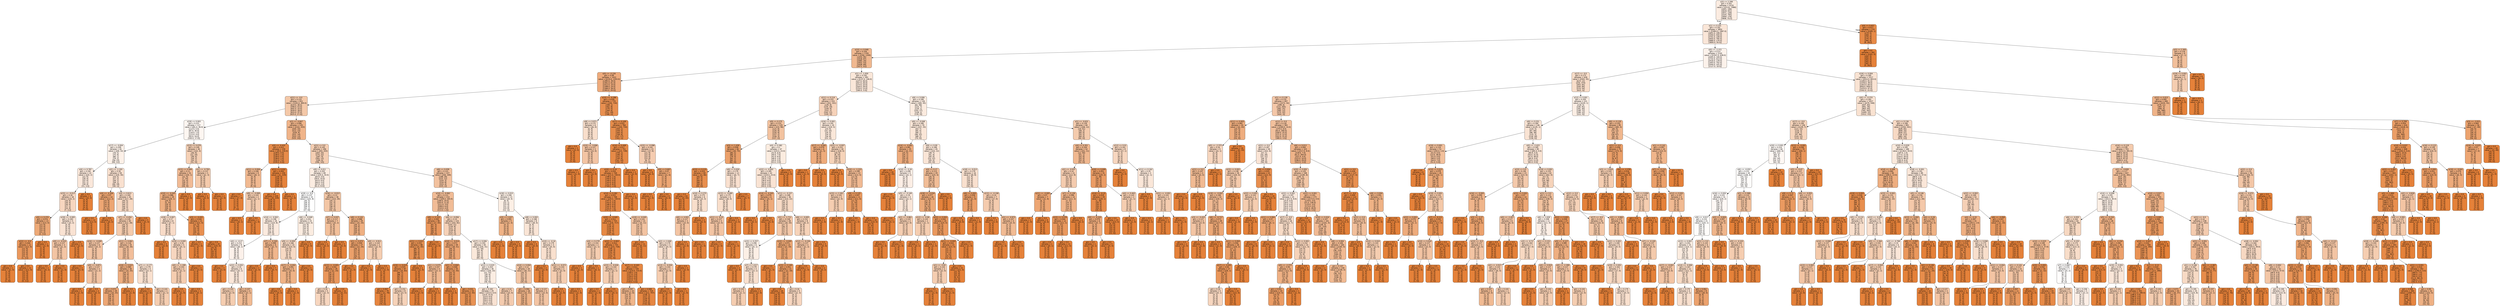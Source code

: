 digraph Tree {
node [shape=box, style="filled, rounded", color="black", fontname="helvetica"] ;
edge [fontname="helvetica"] ;
0 [label="x[3] <= 2.299\ngini = 0.201\nsamples = 4120\nvalue = [[2132, 1988]\n[3921, 199]\n[3619, 501]\n[3971, 149]\n[3325, 795]\n[3944, 176]\n[3808, 312]]", fillcolor="#fbece1"] ;
1 [label="x[1] <= 0.101\ngini = 0.191\nsamples = 3850\nvalue = [[1863.0, 1987.0]\n[3651.0, 199.0]\n[3350.0, 500.0]\n[3701.0, 149.0]\n[3055.0, 795.0]\n[3680.0, 170.0]\n[3800.0, 50.0]]", fillcolor="#fae6d8"] ;
0 -> 1 [labeldistance=2.5, labelangle=45, headlabel="True"] ;
2 [label="x[15] <= 0.049\ngini = 0.104\nsamples = 1705\nvalue = [[356, 1349]\n[1610, 95]\n[1618, 87]\n[1685, 20]\n[1652, 53]\n[1636, 69]\n[1673, 32]]", fillcolor="#f0b890"] ;
1 -> 2 ;
3 [label="x[0] <= -0.226\ngini = 0.08\nsamples = 1422\nvalue = [[219.0, 1203.0]\n[1383.0, 39.0]\n[1361.0, 61.0]\n[1412.0, 10.0]\n[1398.0, 24.0]\n[1366.0, 56.0]\n[1393.0, 29.0]]", fillcolor="#eeab7c"] ;
2 -> 3 ;
4 [label="x[21] <= -0.0\ngini = 0.133\nsamples = 652\nvalue = [[183.0, 469.0]\n[614.0, 38.0]\n[599.0, 53.0]\n[642.0, 10.0]\n[634.0, 18.0]\n[615.0, 37.0]\n[625.0, 27.0]]", fillcolor="#f4c8a8"] ;
3 -> 4 ;
5 [label="x[19] <= 0.003\ngini = 0.221\nsamples = 117\nvalue = [[81.0, 36.0]\n[112.0, 5.0]\n[87.0, 30.0]\n[116.0, 1.0]\n[113.0, 4.0]\n[93.0, 24.0]\n[100.0, 17.0]]", fillcolor="#fdf6f1"] ;
4 -> 5 ;
6 [label="x[17] <= -0.004\ngini = 0.209\nsamples = 81\nvalue = [[49, 32]\n[76, 5]\n[75, 6]\n[80, 1]\n[79, 2]\n[58, 23]\n[69, 12]]", fillcolor="#fcf0e7"] ;
5 -> 6 ;
7 [label="x[4] <= 0.787\ngini = 0.192\nsamples = 22\nvalue = [[20, 2]\n[22, 0]\n[18, 4]\n[22, 0]\n[21, 1]\n[18, 4]\n[11, 11]]", fillcolor="#fae7da"] ;
6 -> 7 ;
8 [label="x[15] <= -0.013\ngini = 0.16\nsamples = 18\nvalue = [[16, 2]\n[18, 0]\n[18, 0]\n[18, 0]\n[17, 1]\n[14, 4]\n[7, 11]]", fillcolor="#f7d6bf"] ;
7 -> 8 ;
9 [label="x[5] <= 0.374\ngini = 0.074\nsamples = 13\nvalue = [[13, 0]\n[13, 0]\n[13, 0]\n[13, 0]\n[13, 0]\n[11, 2]\n[2, 11]]", fillcolor="#eda977"] ;
8 -> 9 ;
10 [label="x[22] <= -0.0\ngini = 0.044\nsamples = 12\nvalue = [[12, 0]\n[12, 0]\n[12, 0]\n[12, 0]\n[12, 0]\n[11, 1]\n[1, 11]]", fillcolor="#ea985d"] ;
9 -> 10 ;
11 [label="gini = 0.0\nsamples = 1\nvalue = [[1, 0]\n[1, 0]\n[1, 0]\n[1, 0]\n[1, 0]\n[0, 1]\n[1, 0]]", fillcolor="#e58139"] ;
10 -> 11 ;
12 [label="gini = 0.0\nsamples = 11\nvalue = [[11, 0]\n[11, 0]\n[11, 0]\n[11, 0]\n[11, 0]\n[11, 0]\n[0, 11]]", fillcolor="#e58139"] ;
10 -> 12 ;
13 [label="gini = 0.0\nsamples = 1\nvalue = [[1, 0]\n[1, 0]\n[1, 0]\n[1, 0]\n[1, 0]\n[0, 1]\n[1, 0]]", fillcolor="#e58139"] ;
9 -> 13 ;
14 [label="x[19] <= -0.005\ngini = 0.183\nsamples = 5\nvalue = [[3, 2]\n[5, 0]\n[5, 0]\n[5, 0]\n[4, 1]\n[3, 2]\n[5, 0]]", fillcolor="#f9e2d2"] ;
8 -> 14 ;
15 [label="x[0] <= -0.533\ngini = 0.127\nsamples = 3\nvalue = [[1, 2]\n[3, 0]\n[3, 0]\n[3, 0]\n[2, 1]\n[3, 0]\n[3, 0]]", fillcolor="#f3c4a3"] ;
14 -> 15 ;
16 [label="gini = 0.0\nsamples = 2\nvalue = [[0, 2]\n[2, 0]\n[2, 0]\n[2, 0]\n[2, 0]\n[2, 0]\n[2, 0]]", fillcolor="#e58139"] ;
15 -> 16 ;
17 [label="gini = 0.0\nsamples = 1\nvalue = [[1, 0]\n[1, 0]\n[1, 0]\n[1, 0]\n[0, 1]\n[1, 0]\n[1, 0]]", fillcolor="#e58139"] ;
15 -> 17 ;
18 [label="gini = 0.0\nsamples = 2\nvalue = [[2, 0]\n[2, 0]\n[2, 0]\n[2, 0]\n[2, 0]\n[0, 2]\n[2, 0]]", fillcolor="#e58139"] ;
14 -> 18 ;
19 [label="gini = 0.0\nsamples = 4\nvalue = [[4, 0]\n[4, 0]\n[0, 4]\n[4, 0]\n[4, 0]\n[4, 0]\n[4, 0]]", fillcolor="#e58139"] ;
7 -> 19 ;
20 [label="x[2] <= -1.193\ngini = 0.18\nsamples = 59\nvalue = [[29, 30]\n[54, 5]\n[57, 2]\n[58, 1]\n[58, 1]\n[40, 19]\n[58, 1]]", fillcolor="#f9e0cf"] ;
6 -> 20 ;
21 [label="x[4] <= -0.356\ngini = 0.07\nsamples = 14\nvalue = [[12, 2]\n[14, 0]\n[14, 0]\n[14, 0]\n[14, 0]\n[2, 12]\n[14, 0]]", fillcolor="#eda673"] ;
20 -> 21 ;
22 [label="gini = 0.0\nsamples = 12\nvalue = [[12, 0]\n[12, 0]\n[12, 0]\n[12, 0]\n[12, 0]\n[0, 12]\n[12, 0]]", fillcolor="#e58139"] ;
21 -> 22 ;
23 [label="gini = 0.0\nsamples = 2\nvalue = [[0, 2]\n[2, 0]\n[2, 0]\n[2, 0]\n[2, 0]\n[2, 0]\n[2, 0]]", fillcolor="#e58139"] ;
21 -> 23 ;
24 [label="x[4] <= 0.613\ngini = 0.164\nsamples = 45\nvalue = [[17, 28]\n[40, 5]\n[43, 2]\n[44, 1]\n[44, 1]\n[38, 7]\n[44, 1]]", fillcolor="#f7d8c2"] ;
20 -> 24 ;
25 [label="x[7] <= -0.454\ngini = 0.139\nsamples = 40\nvalue = [[12, 28]\n[35, 5]\n[38, 2]\n[39, 1]\n[39, 1]\n[38, 2]\n[39, 1]]", fillcolor="#f4cbad"] ;
24 -> 25 ;
26 [label="x[16] <= -0.009\ngini = 0.127\nsamples = 6\nvalue = [[4, 2]\n[2, 4]\n[6, 0]\n[6, 0]\n[6, 0]\n[6, 0]\n[6, 0]]", fillcolor="#f3c4a3"] ;
25 -> 26 ;
27 [label="gini = 0.0\nsamples = 3\nvalue = [[3, 0]\n[0, 3]\n[3, 0]\n[3, 0]\n[3, 0]\n[3, 0]\n[3, 0]]", fillcolor="#e58139"] ;
26 -> 27 ;
28 [label="x[0] <= -0.871\ngini = 0.127\nsamples = 3\nvalue = [[1, 2]\n[2, 1]\n[3, 0]\n[3, 0]\n[3, 0]\n[3, 0]\n[3, 0]]", fillcolor="#f3c4a3"] ;
26 -> 28 ;
29 [label="gini = 0.0\nsamples = 1\nvalue = [[1, 0]\n[0, 1]\n[1, 0]\n[1, 0]\n[1, 0]\n[1, 0]\n[1, 0]]", fillcolor="#e58139"] ;
28 -> 29 ;
30 [label="gini = 0.0\nsamples = 2\nvalue = [[0, 2]\n[2, 0]\n[2, 0]\n[2, 0]\n[2, 0]\n[2, 0]\n[2, 0]]", fillcolor="#e58139"] ;
28 -> 30 ;
31 [label="x[11] <= 0.061\ngini = 0.116\nsamples = 34\nvalue = [[8, 26]\n[33, 1]\n[32, 2]\n[33, 1]\n[33, 1]\n[32, 2]\n[33, 1]]", fillcolor="#f2be9a"] ;
25 -> 31 ;
32 [label="x[16] <= 0.023\ngini = 0.085\nsamples = 30\nvalue = [[5, 25]\n[29, 1]\n[30, 0]\n[29, 1]\n[30, 0]\n[28, 2]\n[29, 1]]", fillcolor="#eeae80"] ;
31 -> 32 ;
33 [label="gini = 0.071\nsamples = 29\nvalue = [[4, 25]\n[29, 0]\n[29, 0]\n[28, 1]\n[29, 0]\n[27, 2]\n[28, 1]]", fillcolor="#eda775"] ;
32 -> 33 ;
34 [label="gini = 0.0\nsamples = 1\nvalue = [[1, 0]\n[0, 1]\n[1, 0]\n[1, 0]\n[1, 0]\n[1, 0]\n[1, 0]]", fillcolor="#e58139"] ;
32 -> 34 ;
35 [label="x[7] <= -0.177\ngini = 0.179\nsamples = 4\nvalue = [[3, 1]\n[4, 0]\n[2, 2]\n[4, 0]\n[3, 1]\n[4, 0]\n[4, 0]]", fillcolor="#f9e0ce"] ;
31 -> 35 ;
36 [label="gini = 0.0\nsamples = 2\nvalue = [[2, 0]\n[2, 0]\n[0, 2]\n[2, 0]\n[2, 0]\n[2, 0]\n[2, 0]]", fillcolor="#e58139"] ;
35 -> 36 ;
37 [label="gini = 0.143\nsamples = 2\nvalue = [[1, 1]\n[2, 0]\n[2, 0]\n[2, 0]\n[1, 1]\n[2, 0]\n[2, 0]]", fillcolor="#f5cdb0"] ;
35 -> 37 ;
38 [label="gini = 0.0\nsamples = 5\nvalue = [[5, 0]\n[5, 0]\n[5, 0]\n[5, 0]\n[5, 0]\n[0, 5]\n[5, 0]]", fillcolor="#e58139"] ;
24 -> 38 ;
39 [label="x[13] <= 0.079\ngini = 0.149\nsamples = 36\nvalue = [[32, 4]\n[36, 0]\n[12, 24]\n[36, 0]\n[34, 2]\n[35, 1]\n[31, 5]]", fillcolor="#f5d0b5"] ;
5 -> 39 ;
40 [label="x[15] <= 0.006\ngini = 0.11\nsamples = 31\nvalue = [[30, 1]\n[31, 0]\n[7, 24]\n[31, 0]\n[29, 2]\n[30, 1]\n[28, 3]]", fillcolor="#f1bb95"] ;
39 -> 40 ;
41 [label="x[10] <= -0.045\ngini = 0.086\nsamples = 29\nvalue = [[28, 1]\n[29, 0]\n[5, 24]\n[29, 0]\n[29, 0]\n[28, 1]\n[26, 3]]", fillcolor="#eeaf81"] ;
40 -> 41 ;
42 [label="x[18] <= 0.007\ngini = 0.17\nsamples = 8\nvalue = [[7, 1]\n[8, 0]\n[4, 4]\n[8, 0]\n[8, 0]\n[8, 0]\n[5, 3]]", fillcolor="#f8dbc7"] ;
41 -> 42 ;
43 [label="gini = 0.0\nsamples = 3\nvalue = [[3, 0]\n[3, 0]\n[0, 3]\n[3, 0]\n[3, 0]\n[3, 0]\n[3, 0]]", fillcolor="#e58139"] ;
42 -> 43 ;
44 [label="x[19] <= 0.005\ngini = 0.16\nsamples = 5\nvalue = [[4, 1]\n[5, 0]\n[4, 1]\n[5, 0]\n[5, 0]\n[5, 0]\n[2, 3]]", fillcolor="#f7d6bf"] ;
42 -> 44 ;
45 [label="x[0] <= -1.199\ngini = 0.143\nsamples = 2\nvalue = [[1, 1]\n[2, 0]\n[1, 1]\n[2, 0]\n[2, 0]\n[2, 0]\n[2, 0]]", fillcolor="#f5cdb0"] ;
44 -> 45 ;
46 [label="gini = 0.0\nsamples = 1\nvalue = [[1, 0]\n[1, 0]\n[0, 1]\n[1, 0]\n[1, 0]\n[1, 0]\n[1, 0]]", fillcolor="#e58139"] ;
45 -> 46 ;
47 [label="gini = 0.0\nsamples = 1\nvalue = [[0, 1]\n[1, 0]\n[1, 0]\n[1, 0]\n[1, 0]\n[1, 0]\n[1, 0]]", fillcolor="#e58139"] ;
45 -> 47 ;
48 [label="gini = 0.0\nsamples = 3\nvalue = [[3, 0]\n[3, 0]\n[3, 0]\n[3, 0]\n[3, 0]\n[3, 0]\n[0, 3]]", fillcolor="#e58139"] ;
44 -> 48 ;
49 [label="x[3] <= -0.431\ngini = 0.026\nsamples = 21\nvalue = [[21, 0]\n[21, 0]\n[1, 20]\n[21, 0]\n[21, 0]\n[20, 1]\n[21, 0]]", fillcolor="#e88f4f"] ;
41 -> 49 ;
50 [label="gini = 0.0\nsamples = 1\nvalue = [[1, 0]\n[1, 0]\n[1, 0]\n[1, 0]\n[1, 0]\n[0, 1]\n[1, 0]]", fillcolor="#e58139"] ;
49 -> 50 ;
51 [label="gini = 0.0\nsamples = 20\nvalue = [[20, 0]\n[20, 0]\n[0, 20]\n[20, 0]\n[20, 0]\n[20, 0]\n[20, 0]]", fillcolor="#e58139"] ;
49 -> 51 ;
52 [label="gini = 0.0\nsamples = 2\nvalue = [[2, 0]\n[2, 0]\n[2, 0]\n[2, 0]\n[0, 2]\n[2, 0]\n[2, 0]]", fillcolor="#e58139"] ;
40 -> 52 ;
53 [label="x[1] <= -0.793\ngini = 0.137\nsamples = 5\nvalue = [[2, 3]\n[5, 0]\n[5, 0]\n[5, 0]\n[5, 0]\n[5, 0]\n[3, 2]]", fillcolor="#f4caab"] ;
39 -> 53 ;
54 [label="gini = 0.0\nsamples = 3\nvalue = [[0, 3]\n[3, 0]\n[3, 0]\n[3, 0]\n[3, 0]\n[3, 0]\n[3, 0]]", fillcolor="#e58139"] ;
53 -> 54 ;
55 [label="gini = 0.0\nsamples = 2\nvalue = [[2, 0]\n[2, 0]\n[2, 0]\n[2, 0]\n[2, 0]\n[2, 0]\n[0, 2]]", fillcolor="#e58139"] ;
53 -> 55 ;
56 [label="x[2] <= -0.847\ngini = 0.096\nsamples = 535\nvalue = [[102, 433]\n[502, 33]\n[512, 23]\n[526, 9]\n[521, 14]\n[522, 13]\n[525, 10]]", fillcolor="#f0b489"] ;
4 -> 56 ;
57 [label="x[3] <= -0.425\ngini = 0.021\nsamples = 239\nvalue = [[9.0, 230.0]\n[239.0, 0.0]\n[238.0, 1.0]\n[239.0, 0.0]\n[238.0, 1.0]\n[232.0, 7.0]\n[239.0, 0.0]]", fillcolor="#e78c4a"] ;
56 -> 57 ;
58 [label="x[11] <= 0.004\ngini = 0.106\nsamples = 9\nvalue = [[8, 1]\n[9, 0]\n[8, 1]\n[9, 0]\n[9, 0]\n[2, 7]\n[9, 0]]", fillcolor="#f1b991"] ;
57 -> 58 ;
59 [label="gini = 0.0\nsamples = 7\nvalue = [[7, 0]\n[7, 0]\n[7, 0]\n[7, 0]\n[7, 0]\n[0, 7]\n[7, 0]]", fillcolor="#e58139"] ;
58 -> 59 ;
60 [label="x[8] <= -0.008\ngini = 0.143\nsamples = 2\nvalue = [[1, 1]\n[2, 0]\n[1, 1]\n[2, 0]\n[2, 0]\n[2, 0]\n[2, 0]]", fillcolor="#f5cdb0"] ;
58 -> 60 ;
61 [label="gini = 0.0\nsamples = 1\nvalue = [[0, 1]\n[1, 0]\n[1, 0]\n[1, 0]\n[1, 0]\n[1, 0]\n[1, 0]]", fillcolor="#e58139"] ;
60 -> 61 ;
62 [label="gini = 0.0\nsamples = 1\nvalue = [[1, 0]\n[1, 0]\n[0, 1]\n[1, 0]\n[1, 0]\n[1, 0]\n[1, 0]]", fillcolor="#e58139"] ;
60 -> 62 ;
63 [label="x[11] <= 0.032\ngini = 0.002\nsamples = 230\nvalue = [[1, 229]\n[230, 0]\n[230, 0]\n[230, 0]\n[229, 1]\n[230, 0]\n[230, 0]]", fillcolor="#e5823b"] ;
57 -> 63 ;
64 [label="gini = 0.0\nsamples = 229\nvalue = [[0, 229]\n[229, 0]\n[229, 0]\n[229, 0]\n[229, 0]\n[229, 0]\n[229, 0]]", fillcolor="#e58139"] ;
63 -> 64 ;
65 [label="gini = 0.0\nsamples = 1\nvalue = [[1, 0]\n[1, 0]\n[1, 0]\n[1, 0]\n[0, 1]\n[1, 0]\n[1, 0]]", fillcolor="#e58139"] ;
63 -> 65 ;
66 [label="x[21] <= 0.0\ngini = 0.145\nsamples = 296\nvalue = [[93, 203]\n[263, 33]\n[274, 22]\n[287, 9]\n[283, 13]\n[290, 6]\n[286, 10]]", fillcolor="#f5ceb2"] ;
56 -> 66 ;
67 [label="x[9] <= 0.011\ngini = 0.202\nsamples = 69\nvalue = [[35.0, 34.0]\n[65.0, 4.0]\n[59.0, 10.0]\n[63.0, 6.0]\n[64.0, 5.0]\n[67.0, 2.0]\n[61.0, 8.0]]", fillcolor="#fbece1"] ;
66 -> 67 ;
68 [label="x[19] <= -0.0\ngini = 0.237\nsamples = 33\nvalue = [[25, 8]\n[30, 3]\n[28, 5]\n[28, 5]\n[28, 5]\n[32, 1]\n[27, 6]]", fillcolor="#ffffff"] ;
67 -> 68 ;
69 [label="x[14] <= -0.002\ngini = 0.198\nsamples = 18\nvalue = [[10, 8]\n[15, 3]\n[13, 5]\n[18, 0]\n[17, 1]\n[18, 0]\n[17, 1]]", fillcolor="#fbeade"] ;
68 -> 69 ;
70 [label="x[4] <= -0.27\ngini = 0.212\nsamples = 9\nvalue = [[8, 1]\n[6, 3]\n[6, 3]\n[9, 0]\n[8, 1]\n[9, 0]\n[8, 1]]", fillcolor="#fcf1ea"] ;
69 -> 70 ;
71 [label="gini = 0.0\nsamples = 3\nvalue = [[3, 0]\n[3, 0]\n[0, 3]\n[3, 0]\n[3, 0]\n[3, 0]\n[3, 0]]", fillcolor="#e58139"] ;
70 -> 71 ;
72 [label="x[22] <= 0.001\ngini = 0.19\nsamples = 6\nvalue = [[5, 1]\n[3, 3]\n[6, 0]\n[6, 0]\n[5, 1]\n[6, 0]\n[5, 1]]", fillcolor="#fae6d8"] ;
70 -> 72 ;
73 [label="gini = 0.143\nsamples = 2\nvalue = [[2, 0]\n[2, 0]\n[2, 0]\n[2, 0]\n[1, 1]\n[2, 0]\n[1, 1]]", fillcolor="#f5cdb0"] ;
72 -> 73 ;
74 [label="gini = 0.107\nsamples = 4\nvalue = [[3, 1]\n[1, 3]\n[4, 0]\n[4, 0]\n[4, 0]\n[4, 0]\n[4, 0]]", fillcolor="#f1ba92"] ;
72 -> 74 ;
75 [label="x[7] <= -0.345\ngini = 0.099\nsamples = 9\nvalue = [[2, 7]\n[9, 0]\n[7, 2]\n[9, 0]\n[9, 0]\n[9, 0]\n[9, 0]]", fillcolor="#f0b58b"] ;
69 -> 75 ;
76 [label="gini = 0.0\nsamples = 2\nvalue = [[2, 0]\n[2, 0]\n[0, 2]\n[2, 0]\n[2, 0]\n[2, 0]\n[2, 0]]", fillcolor="#e58139"] ;
75 -> 76 ;
77 [label="gini = 0.0\nsamples = 7\nvalue = [[0, 7]\n[7, 0]\n[7, 0]\n[7, 0]\n[7, 0]\n[7, 0]\n[7, 0]]", fillcolor="#e58139"] ;
75 -> 77 ;
78 [label="x[6] <= -0.049\ngini = 0.201\nsamples = 15\nvalue = [[15, 0]\n[15, 0]\n[15, 0]\n[10, 5]\n[11, 4]\n[14, 1]\n[10, 5]]", fillcolor="#fbece0"] ;
68 -> 78 ;
79 [label="x[9] <= -0.009\ngini = 0.166\nsamples = 10\nvalue = [[10, 0]\n[10, 0]\n[10, 0]\n[5, 5]\n[6, 4]\n[9, 1]\n[10, 0]]", fillcolor="#f7d9c3"] ;
78 -> 79 ;
80 [label="x[17] <= -0.002\ngini = 0.091\nsamples = 5\nvalue = [[5, 0]\n[5, 0]\n[5, 0]\n[5, 0]\n[1, 4]\n[4, 1]\n[5, 0]]", fillcolor="#efb285"] ;
79 -> 80 ;
81 [label="gini = 0.0\nsamples = 4\nvalue = [[4, 0]\n[4, 0]\n[4, 0]\n[4, 0]\n[0, 4]\n[4, 0]\n[4, 0]]", fillcolor="#e58139"] ;
80 -> 81 ;
82 [label="gini = 0.0\nsamples = 1\nvalue = [[1, 0]\n[1, 0]\n[1, 0]\n[1, 0]\n[1, 0]\n[0, 1]\n[1, 0]]", fillcolor="#e58139"] ;
80 -> 82 ;
83 [label="gini = 0.0\nsamples = 5\nvalue = [[5, 0]\n[5, 0]\n[5, 0]\n[0, 5]\n[5, 0]\n[5, 0]\n[5, 0]]", fillcolor="#e58139"] ;
79 -> 83 ;
84 [label="gini = 0.0\nsamples = 5\nvalue = [[5, 0]\n[5, 0]\n[5, 0]\n[5, 0]\n[5, 0]\n[5, 0]\n[0, 5]]", fillcolor="#e58139"] ;
78 -> 84 ;
85 [label="x[16] <= -0.013\ngini = 0.13\nsamples = 36\nvalue = [[10, 26]\n[35, 1]\n[31, 5]\n[35, 1]\n[36, 0]\n[35, 1]\n[34, 2]]", fillcolor="#f3c6a5"] ;
67 -> 85 ;
86 [label="x[7] <= 0.037\ngini = 0.117\nsamples = 7\nvalue = [[5, 2]\n[7, 0]\n[2, 5]\n[7, 0]\n[7, 0]\n[7, 0]\n[7, 0]]", fillcolor="#f2bf9a"] ;
85 -> 86 ;
87 [label="gini = 0.0\nsamples = 2\nvalue = [[0, 2]\n[2, 0]\n[2, 0]\n[2, 0]\n[2, 0]\n[2, 0]\n[2, 0]]", fillcolor="#e58139"] ;
86 -> 87 ;
88 [label="gini = 0.0\nsamples = 5\nvalue = [[5, 0]\n[5, 0]\n[0, 5]\n[5, 0]\n[5, 0]\n[5, 0]\n[5, 0]]", fillcolor="#e58139"] ;
86 -> 88 ;
89 [label="x[8] <= 0.141\ngini = 0.088\nsamples = 29\nvalue = [[5, 24]\n[28, 1]\n[29, 0]\n[28, 1]\n[29, 0]\n[28, 1]\n[27, 2]]", fillcolor="#efb082"] ;
85 -> 89 ;
90 [label="x[1] <= 0.072\ngini = 0.059\nsamples = 27\nvalue = [[3, 24]\n[26, 1]\n[27, 0]\n[27, 0]\n[27, 0]\n[26, 1]\n[26, 1]]", fillcolor="#eba06a"] ;
89 -> 90 ;
91 [label="x[13] <= -0.003\ngini = 0.041\nsamples = 26\nvalue = [[2, 24]\n[25, 1]\n[26, 0]\n[26, 0]\n[26, 0]\n[26, 0]\n[25, 1]]", fillcolor="#ea975c"] ;
90 -> 91 ;
92 [label="gini = 0.16\nsamples = 5\nvalue = [[2, 3]\n[4, 1]\n[5, 0]\n[5, 0]\n[5, 0]\n[5, 0]\n[4, 1]]", fillcolor="#f7d6bf"] ;
91 -> 92 ;
93 [label="gini = 0.0\nsamples = 21\nvalue = [[0, 21]\n[21, 0]\n[21, 0]\n[21, 0]\n[21, 0]\n[21, 0]\n[21, 0]]", fillcolor="#e58139"] ;
91 -> 93 ;
94 [label="gini = 0.0\nsamples = 1\nvalue = [[1, 0]\n[1, 0]\n[1, 0]\n[1, 0]\n[1, 0]\n[0, 1]\n[1, 0]]", fillcolor="#e58139"] ;
90 -> 94 ;
95 [label="x[0] <= -0.911\ngini = 0.143\nsamples = 2\nvalue = [[2, 0]\n[2, 0]\n[2, 0]\n[1, 1]\n[2, 0]\n[2, 0]\n[1, 1]]", fillcolor="#f5cdb0"] ;
89 -> 95 ;
96 [label="gini = 0.0\nsamples = 1\nvalue = [[1, 0]\n[1, 0]\n[1, 0]\n[1, 0]\n[1, 0]\n[1, 0]\n[0, 1]]", fillcolor="#e58139"] ;
95 -> 96 ;
97 [label="gini = 0.0\nsamples = 1\nvalue = [[1, 0]\n[1, 0]\n[1, 0]\n[0, 1]\n[1, 0]\n[1, 0]\n[1, 0]]", fillcolor="#e58139"] ;
95 -> 97 ;
98 [label="x[6] <= 0.039\ngini = 0.121\nsamples = 227\nvalue = [[58, 169]\n[198, 29]\n[215, 12]\n[224, 3]\n[219, 8]\n[223, 4]\n[225, 2]]", fillcolor="#f2c19e"] ;
66 -> 98 ;
99 [label="x[10] <= -0.062\ngini = 0.111\nsamples = 214\nvalue = [[49.0, 165.0]\n[190.0, 24.0]\n[203.0, 11.0]\n[211.0, 3.0]\n[208.0, 6.0]\n[210.0, 4.0]\n[213.0, 1.0]]", fillcolor="#f1bc96"] ;
98 -> 99 ;
100 [label="x[9] <= 0.125\ngini = 0.042\nsamples = 90\nvalue = [[7, 83]\n[87, 3]\n[87, 3]\n[90, 0]\n[90, 0]\n[89, 1]\n[90, 0]]", fillcolor="#ea975c"] ;
99 -> 100 ;
101 [label="x[21] <= 0.021\ngini = 0.031\nsamples = 88\nvalue = [[5, 83]\n[85, 3]\n[87, 1]\n[88, 0]\n[88, 0]\n[87, 1]\n[88, 0]]", fillcolor="#e89253"] ;
100 -> 101 ;
102 [label="x[16] <= 0.019\ngini = 0.025\nsamples = 87\nvalue = [[4, 83]\n[84, 3]\n[86, 1]\n[87, 0]\n[87, 0]\n[87, 0]\n[87, 0]]", fillcolor="#e88e4e"] ;
101 -> 102 ;
103 [label="gini = 0.007\nsamples = 79\nvalue = [[1, 78]\n[78, 1]\n[79, 0]\n[79, 0]\n[79, 0]\n[79, 0]\n[79, 0]]", fillcolor="#e6853f"] ;
102 -> 103 ;
104 [label="gini = 0.152\nsamples = 8\nvalue = [[3, 5]\n[6, 2]\n[7, 1]\n[8, 0]\n[8, 0]\n[8, 0]\n[8, 0]]", fillcolor="#f6d2b8"] ;
102 -> 104 ;
105 [label="gini = 0.0\nsamples = 1\nvalue = [[1, 0]\n[1, 0]\n[1, 0]\n[1, 0]\n[1, 0]\n[0, 1]\n[1, 0]]", fillcolor="#e58139"] ;
101 -> 105 ;
106 [label="gini = 0.0\nsamples = 2\nvalue = [[2, 0]\n[2, 0]\n[0, 2]\n[2, 0]\n[2, 0]\n[2, 0]\n[2, 0]]", fillcolor="#e58139"] ;
100 -> 106 ;
107 [label="x[6] <= -0.056\ngini = 0.15\nsamples = 124\nvalue = [[42, 82]\n[103, 21]\n[116, 8]\n[121, 3]\n[118, 6]\n[121, 3]\n[123, 1]]", fillcolor="#f5d1b7"] ;
99 -> 107 ;
108 [label="x[10] <= -0.014\ngini = 0.071\nsamples = 59\nvalue = [[8, 51]\n[56, 3]\n[59, 0]\n[58, 1]\n[56, 3]\n[59, 0]\n[58, 1]]", fillcolor="#eda674"] ;
107 -> 108 ;
109 [label="x[1] <= 0.075\ngini = 0.107\nsamples = 4\nvalue = [[3, 1]\n[4, 0]\n[4, 0]\n[4, 0]\n[1, 3]\n[4, 0]\n[4, 0]]", fillcolor="#f1ba92"] ;
108 -> 109 ;
110 [label="gini = 0.0\nsamples = 3\nvalue = [[3, 0]\n[3, 0]\n[3, 0]\n[3, 0]\n[0, 3]\n[3, 0]\n[3, 0]]", fillcolor="#e58139"] ;
109 -> 110 ;
111 [label="gini = 0.0\nsamples = 1\nvalue = [[0, 1]\n[1, 0]\n[1, 0]\n[1, 0]\n[1, 0]\n[1, 0]\n[1, 0]]", fillcolor="#e58139"] ;
109 -> 111 ;
112 [label="x[2] <= -0.844\ngini = 0.049\nsamples = 55\nvalue = [[5, 50]\n[52, 3]\n[55, 0]\n[54, 1]\n[55, 0]\n[55, 0]\n[54, 1]]", fillcolor="#ea9b62"] ;
108 -> 112 ;
113 [label="gini = 0.0\nsamples = 2\nvalue = [[2, 0]\n[0, 2]\n[2, 0]\n[2, 0]\n[2, 0]\n[2, 0]\n[2, 0]]", fillcolor="#e58139"] ;
112 -> 113 ;
114 [label="gini = 0.031\nsamples = 53\nvalue = [[3, 50]\n[52, 1]\n[53, 0]\n[52, 1]\n[53, 0]\n[53, 0]\n[52, 1]]", fillcolor="#e89253"] ;
112 -> 114 ;
115 [label="x[17] <= 0.006\ngini = 0.193\nsamples = 65\nvalue = [[34, 31]\n[47, 18]\n[57, 8]\n[63, 2]\n[62, 3]\n[62, 3]\n[65, 0]]", fillcolor="#fae8da"] ;
107 -> 115 ;
116 [label="x[11] <= 0.025\ngini = 0.203\nsamples = 36\nvalue = [[26, 10]\n[21, 15]\n[30, 6]\n[36, 0]\n[33, 3]\n[34, 2]\n[36, 0]]", fillcolor="#fbede3"] ;
115 -> 116 ;
117 [label="gini = 0.183\nsamples = 29\nvalue = [[23.0, 6.0]\n[14.0, 15.0]\n[23.0, 6.0]\n[29.0, 0.0]\n[29.0, 0.0]\n[27.0, 2.0]\n[29.0, 0.0]]", fillcolor="#f9e2d2"] ;
116 -> 117 ;
118 [label="gini = 0.14\nsamples = 7\nvalue = [[3, 4]\n[7, 0]\n[7, 0]\n[7, 0]\n[4, 3]\n[7, 0]\n[7, 0]]", fillcolor="#f4cbae"] ;
116 -> 118 ;
119 [label="x[14] <= 0.004\ngini = 0.13\nsamples = 29\nvalue = [[8, 21]\n[26, 3]\n[27, 2]\n[27, 2]\n[29, 0]\n[28, 1]\n[29, 0]]", fillcolor="#f3c6a5"] ;
115 -> 119 ;
120 [label="gini = 0.094\nsamples = 26\nvalue = [[5, 21]\n[23, 3]\n[24, 2]\n[26, 0]\n[26, 0]\n[26, 0]\n[26, 0]]", fillcolor="#efb387"] ;
119 -> 120 ;
121 [label="gini = 0.127\nsamples = 3\nvalue = [[3, 0]\n[3, 0]\n[3, 0]\n[1, 2]\n[3, 0]\n[2, 1]\n[3, 0]]", fillcolor="#f3c4a3"] ;
119 -> 121 ;
122 [label="x[18] <= 0.015\ngini = 0.206\nsamples = 13\nvalue = [[9, 4]\n[8, 5]\n[12, 1]\n[13, 0]\n[11, 2]\n[13, 0]\n[12, 1]]", fillcolor="#fcefe5"] ;
98 -> 122 ;
123 [label="x[3] <= 2.027\ngini = 0.091\nsamples = 5\nvalue = [[1, 4]\n[4, 1]\n[5, 0]\n[5, 0]\n[5, 0]\n[5, 0]\n[5, 0]]", fillcolor="#efb285"] ;
122 -> 123 ;
124 [label="gini = 0.0\nsamples = 1\nvalue = [[1, 0]\n[0, 1]\n[1, 0]\n[1, 0]\n[1, 0]\n[1, 0]\n[1, 0]]", fillcolor="#e58139"] ;
123 -> 124 ;
125 [label="gini = 0.0\nsamples = 4\nvalue = [[0, 4]\n[4, 0]\n[4, 0]\n[4, 0]\n[4, 0]\n[4, 0]\n[4, 0]]", fillcolor="#e58139"] ;
123 -> 125 ;
126 [label="x[8] <= 0.093\ngini = 0.188\nsamples = 8\nvalue = [[8, 0]\n[4, 4]\n[7, 1]\n[8, 0]\n[6, 2]\n[8, 0]\n[7, 1]]", fillcolor="#fae5d6"] ;
122 -> 126 ;
127 [label="gini = 0.0\nsamples = 4\nvalue = [[4, 0]\n[0, 4]\n[4, 0]\n[4, 0]\n[4, 0]\n[4, 0]\n[4, 0]]", fillcolor="#e58139"] ;
126 -> 127 ;
128 [label="x[10] <= -0.16\ngini = 0.179\nsamples = 4\nvalue = [[4, 0]\n[4, 0]\n[3, 1]\n[4, 0]\n[2, 2]\n[4, 0]\n[3, 1]]", fillcolor="#f9e0ce"] ;
126 -> 128 ;
129 [label="gini = 0.0\nsamples = 2\nvalue = [[2, 0]\n[2, 0]\n[2, 0]\n[2, 0]\n[0, 2]\n[2, 0]\n[2, 0]]", fillcolor="#e58139"] ;
128 -> 129 ;
130 [label="x[11] <= -0.072\ngini = 0.143\nsamples = 2\nvalue = [[2, 0]\n[2, 0]\n[1, 1]\n[2, 0]\n[2, 0]\n[2, 0]\n[1, 1]]", fillcolor="#f5cdb0"] ;
128 -> 130 ;
131 [label="gini = 0.0\nsamples = 1\nvalue = [[1, 0]\n[1, 0]\n[0, 1]\n[1, 0]\n[1, 0]\n[1, 0]\n[1, 0]]", fillcolor="#e58139"] ;
130 -> 131 ;
132 [label="gini = 0.0\nsamples = 1\nvalue = [[1, 0]\n[1, 0]\n[1, 0]\n[1, 0]\n[1, 0]\n[1, 0]\n[0, 1]]", fillcolor="#e58139"] ;
130 -> 132 ;
133 [label="x[15] <= -0.286\ngini = 0.026\nsamples = 770\nvalue = [[36, 734]\n[769, 1]\n[762, 8]\n[770, 0]\n[764, 6]\n[751, 19]\n[768, 2]]", fillcolor="#e88f4f"] ;
3 -> 133 ;
134 [label="x[8] <= 0.971\ngini = 0.175\nsamples = 6\nvalue = [[6, 0]\n[6, 0]\n[3, 3]\n[6, 0]\n[6, 0]\n[4, 2]\n[5, 1]]", fillcolor="#f8decb"] ;
133 -> 134 ;
135 [label="gini = 0.0\nsamples = 3\nvalue = [[3, 0]\n[3, 0]\n[0, 3]\n[3, 0]\n[3, 0]\n[3, 0]\n[3, 0]]", fillcolor="#e58139"] ;
134 -> 135 ;
136 [label="x[10] <= -3.006\ngini = 0.127\nsamples = 3\nvalue = [[3, 0]\n[3, 0]\n[3, 0]\n[3, 0]\n[3, 0]\n[1, 2]\n[2, 1]]", fillcolor="#f3c4a3"] ;
134 -> 136 ;
137 [label="gini = 0.0\nsamples = 1\nvalue = [[1, 0]\n[1, 0]\n[1, 0]\n[1, 0]\n[1, 0]\n[1, 0]\n[0, 1]]", fillcolor="#e58139"] ;
136 -> 137 ;
138 [label="gini = 0.0\nsamples = 2\nvalue = [[2, 0]\n[2, 0]\n[2, 0]\n[2, 0]\n[2, 0]\n[0, 2]\n[2, 0]]", fillcolor="#e58139"] ;
136 -> 138 ;
139 [label="x[17] <= 0.109\ngini = 0.022\nsamples = 764\nvalue = [[30, 734]\n[763, 1]\n[759, 5]\n[764, 0]\n[758, 6]\n[747, 17]\n[763, 1]]", fillcolor="#e78d4b"] ;
133 -> 139 ;
140 [label="x[14] <= 0.449\ngini = 0.017\nsamples = 751\nvalue = [[23, 728]\n[750, 1]\n[746, 5]\n[751, 0]\n[745, 6]\n[741, 10]\n[750, 1]]", fillcolor="#e78a47"] ;
139 -> 140 ;
141 [label="x[20] <= 0.14\ngini = 0.016\nsamples = 749\nvalue = [[21.0, 728.0]\n[748.0, 1.0]\n[744.0, 5.0]\n[749.0, 0.0]\n[743.0, 6.0]\n[741.0, 8.0]\n[748.0, 1.0]]", fillcolor="#e78946"] ;
140 -> 141 ;
142 [label="x[14] <= 0.282\ngini = 0.015\nsamples = 748\nvalue = [[20.0, 728.0]\n[747.0, 1.0]\n[743.0, 5.0]\n[748.0, 0.0]\n[742.0, 6.0]\n[741.0, 7.0]\n[747.0, 1.0]]", fillcolor="#e78946"] ;
141 -> 142 ;
143 [label="x[20] <= -0.045\ngini = 0.012\nsamples = 733\nvalue = [[16, 717]\n[732, 1]\n[729, 4]\n[733, 0]\n[729, 4]\n[726, 7]\n[733, 0]]", fillcolor="#e68843"] ;
142 -> 143 ;
144 [label="x[4] <= 0.279\ngini = 0.143\nsamples = 2\nvalue = [[1, 1]\n[2, 0]\n[1, 1]\n[2, 0]\n[2, 0]\n[2, 0]\n[2, 0]]", fillcolor="#f5cdb0"] ;
143 -> 144 ;
145 [label="gini = 0.0\nsamples = 1\nvalue = [[1, 0]\n[1, 0]\n[0, 1]\n[1, 0]\n[1, 0]\n[1, 0]\n[1, 0]]", fillcolor="#e58139"] ;
144 -> 145 ;
146 [label="gini = 0.0\nsamples = 1\nvalue = [[0, 1]\n[1, 0]\n[1, 0]\n[1, 0]\n[1, 0]\n[1, 0]\n[1, 0]]", fillcolor="#e58139"] ;
144 -> 146 ;
147 [label="x[22] <= -0.003\ngini = 0.012\nsamples = 731\nvalue = [[15, 716]\n[730, 1]\n[728, 3]\n[731, 0]\n[727, 4]\n[724, 7]\n[731, 0]]", fillcolor="#e68743"] ;
143 -> 147 ;
148 [label="x[15] <= -0.026\ngini = 0.143\nsamples = 2\nvalue = [[1, 1]\n[2, 0]\n[1, 1]\n[2, 0]\n[2, 0]\n[2, 0]\n[2, 0]]", fillcolor="#f5cdb0"] ;
147 -> 148 ;
149 [label="gini = 0.0\nsamples = 1\nvalue = [[1, 0]\n[1, 0]\n[0, 1]\n[1, 0]\n[1, 0]\n[1, 0]\n[1, 0]]", fillcolor="#e58139"] ;
148 -> 149 ;
150 [label="gini = 0.0\nsamples = 1\nvalue = [[0, 1]\n[1, 0]\n[1, 0]\n[1, 0]\n[1, 0]\n[1, 0]\n[1, 0]]", fillcolor="#e58139"] ;
148 -> 150 ;
151 [label="x[17] <= -0.163\ngini = 0.011\nsamples = 729\nvalue = [[14.0, 715.0]\n[728.0, 1.0]\n[727.0, 2.0]\n[729.0, 0.0]\n[725.0, 4.0]\n[722.0, 7.0]\n[729.0, 0.0]]", fillcolor="#e68742"] ;
147 -> 151 ;
152 [label="gini = 0.097\nsamples = 10\nvalue = [[2, 8]\n[10, 0]\n[10, 0]\n[10, 0]\n[9, 1]\n[9, 1]\n[10, 0]]", fillcolor="#f0b58a"] ;
151 -> 152 ;
153 [label="gini = 0.009\nsamples = 719\nvalue = [[12, 707]\n[718, 1]\n[717, 2]\n[719, 0]\n[716, 3]\n[713, 6]\n[719, 0]]", fillcolor="#e68641"] ;
151 -> 153 ;
154 [label="x[19] <= -0.045\ngini = 0.124\nsamples = 15\nvalue = [[4, 11]\n[15, 0]\n[14, 1]\n[15, 0]\n[13, 2]\n[15, 0]\n[14, 1]]", fillcolor="#f3c3a1"] ;
142 -> 154 ;
155 [label="gini = 0.0\nsamples = 11\nvalue = [[0, 11]\n[11, 0]\n[11, 0]\n[11, 0]\n[11, 0]\n[11, 0]\n[11, 0]]", fillcolor="#e58139"] ;
154 -> 155 ;
156 [label="x[2] <= 2.046\ngini = 0.179\nsamples = 4\nvalue = [[4, 0]\n[4, 0]\n[3, 1]\n[4, 0]\n[2, 2]\n[4, 0]\n[3, 1]]", fillcolor="#f9e0ce"] ;
154 -> 156 ;
157 [label="x[13] <= -0.034\ngini = 0.143\nsamples = 2\nvalue = [[2, 0]\n[2, 0]\n[1, 1]\n[2, 0]\n[2, 0]\n[2, 0]\n[1, 1]]", fillcolor="#f5cdb0"] ;
156 -> 157 ;
158 [label="gini = 0.0\nsamples = 1\nvalue = [[1, 0]\n[1, 0]\n[0, 1]\n[1, 0]\n[1, 0]\n[1, 0]\n[1, 0]]", fillcolor="#e58139"] ;
157 -> 158 ;
159 [label="gini = 0.0\nsamples = 1\nvalue = [[1, 0]\n[1, 0]\n[1, 0]\n[1, 0]\n[1, 0]\n[1, 0]\n[0, 1]]", fillcolor="#e58139"] ;
157 -> 159 ;
160 [label="gini = 0.0\nsamples = 2\nvalue = [[2, 0]\n[2, 0]\n[2, 0]\n[2, 0]\n[0, 2]\n[2, 0]\n[2, 0]]", fillcolor="#e58139"] ;
156 -> 160 ;
161 [label="gini = 0.0\nsamples = 1\nvalue = [[1, 0]\n[1, 0]\n[1, 0]\n[1, 0]\n[1, 0]\n[0, 1]\n[1, 0]]", fillcolor="#e58139"] ;
141 -> 161 ;
162 [label="gini = 0.0\nsamples = 2\nvalue = [[2, 0]\n[2, 0]\n[2, 0]\n[2, 0]\n[2, 0]\n[0, 2]\n[2, 0]]", fillcolor="#e58139"] ;
140 -> 162 ;
163 [label="x[15] <= -0.098\ngini = 0.142\nsamples = 13\nvalue = [[7, 6]\n[13, 0]\n[13, 0]\n[13, 0]\n[13, 0]\n[6, 7]\n[13, 0]]", fillcolor="#f5ccb0"] ;
139 -> 163 ;
164 [label="gini = 0.0\nsamples = 6\nvalue = [[6, 0]\n[6, 0]\n[6, 0]\n[6, 0]\n[6, 0]\n[0, 6]\n[6, 0]]", fillcolor="#e58139"] ;
163 -> 164 ;
165 [label="x[0] <= 0.697\ngini = 0.07\nsamples = 7\nvalue = [[1, 6]\n[7, 0]\n[7, 0]\n[7, 0]\n[7, 0]\n[6, 1]\n[7, 0]]", fillcolor="#eda673"] ;
163 -> 165 ;
166 [label="gini = 0.0\nsamples = 1\nvalue = [[1, 0]\n[1, 0]\n[1, 0]\n[1, 0]\n[1, 0]\n[0, 1]\n[1, 0]]", fillcolor="#e58139"] ;
165 -> 166 ;
167 [label="gini = 0.0\nsamples = 6\nvalue = [[0, 6]\n[6, 0]\n[6, 0]\n[6, 0]\n[6, 0]\n[6, 0]\n[6, 0]]", fillcolor="#e58139"] ;
165 -> 167 ;
168 [label="x[1] <= -1.059\ngini = 0.192\nsamples = 283\nvalue = [[137.0, 146.0]\n[227.0, 56.0]\n[257.0, 26.0]\n[273.0, 10.0]\n[254.0, 29.0]\n[270.0, 13.0]\n[280.0, 3.0]]", fillcolor="#fae7d9"] ;
2 -> 168 ;
169 [label="x[11] <= 0.114\ngini = 0.153\nsamples = 153\nvalue = [[52, 101]\n[145, 8]\n[134, 19]\n[144, 9]\n[151, 2]\n[142, 11]\n[150, 3]]", fillcolor="#f6d2b9"] ;
168 -> 169 ;
170 [label="x[9] <= 0.275\ngini = 0.123\nsamples = 129\nvalue = [[33, 96]\n[121, 8]\n[120, 9]\n[120, 9]\n[127, 2]\n[126, 3]\n[127, 2]]", fillcolor="#f3c3a0"] ;
169 -> 170 ;
171 [label="x[3] <= 1.439\ngini = 0.058\nsamples = 82\nvalue = [[9, 73]\n[80, 2]\n[80, 2]\n[79, 3]\n[81, 1]\n[81, 1]\n[82, 0]]", fillcolor="#eba06a"] ;
170 -> 171 ;
172 [label="x[15] <= 0.215\ngini = 0.024\nsamples = 69\nvalue = [[3, 66]\n[69, 0]\n[67, 2]\n[69, 0]\n[68, 1]\n[69, 0]\n[69, 0]]", fillcolor="#e88e4d"] ;
171 -> 172 ;
173 [label="gini = 0.0\nsamples = 63\nvalue = [[0, 63]\n[63, 0]\n[63, 0]\n[63, 0]\n[63, 0]\n[63, 0]\n[63, 0]]", fillcolor="#e58139"] ;
172 -> 173 ;
174 [label="x[10] <= 0.375\ngini = 0.175\nsamples = 6\nvalue = [[3, 3]\n[6, 0]\n[4, 2]\n[6, 0]\n[5, 1]\n[6, 0]\n[6, 0]]", fillcolor="#f8decb"] ;
172 -> 174 ;
175 [label="x[0] <= 4.931\ngini = 0.127\nsamples = 3\nvalue = [[3, 0]\n[3, 0]\n[1, 2]\n[3, 0]\n[2, 1]\n[3, 0]\n[3, 0]]", fillcolor="#f3c4a3"] ;
174 -> 175 ;
176 [label="gini = 0.0\nsamples = 2\nvalue = [[2, 0]\n[2, 0]\n[0, 2]\n[2, 0]\n[2, 0]\n[2, 0]\n[2, 0]]", fillcolor="#e58139"] ;
175 -> 176 ;
177 [label="gini = 0.0\nsamples = 1\nvalue = [[1, 0]\n[1, 0]\n[1, 0]\n[1, 0]\n[0, 1]\n[1, 0]\n[1, 0]]", fillcolor="#e58139"] ;
175 -> 177 ;
178 [label="gini = 0.0\nsamples = 3\nvalue = [[0, 3]\n[3, 0]\n[3, 0]\n[3, 0]\n[3, 0]\n[3, 0]\n[3, 0]]", fillcolor="#e58139"] ;
174 -> 178 ;
179 [label="x[6] <= 0.026\ngini = 0.179\nsamples = 13\nvalue = [[6, 7]\n[11, 2]\n[13, 0]\n[10, 3]\n[13, 0]\n[12, 1]\n[13, 0]]", fillcolor="#f9e0cf"] ;
171 -> 179 ;
180 [label="x[13] <= -0.085\ngini = 0.175\nsamples = 6\nvalue = [[6, 0]\n[4, 2]\n[6, 0]\n[3, 3]\n[6, 0]\n[5, 1]\n[6, 0]]", fillcolor="#f8decb"] ;
179 -> 180 ;
181 [label="x[11] <= -0.15\ngini = 0.127\nsamples = 3\nvalue = [[3, 0]\n[1, 2]\n[3, 0]\n[3, 0]\n[3, 0]\n[2, 1]\n[3, 0]]", fillcolor="#f3c4a3"] ;
180 -> 181 ;
182 [label="gini = 0.0\nsamples = 2\nvalue = [[2, 0]\n[0, 2]\n[2, 0]\n[2, 0]\n[2, 0]\n[2, 0]\n[2, 0]]", fillcolor="#e58139"] ;
181 -> 182 ;
183 [label="gini = 0.0\nsamples = 1\nvalue = [[1, 0]\n[1, 0]\n[1, 0]\n[1, 0]\n[1, 0]\n[0, 1]\n[1, 0]]", fillcolor="#e58139"] ;
181 -> 183 ;
184 [label="gini = 0.0\nsamples = 3\nvalue = [[3, 0]\n[3, 0]\n[3, 0]\n[0, 3]\n[3, 0]\n[3, 0]\n[3, 0]]", fillcolor="#e58139"] ;
180 -> 184 ;
185 [label="gini = 0.0\nsamples = 7\nvalue = [[0, 7]\n[7, 0]\n[7, 0]\n[7, 0]\n[7, 0]\n[7, 0]\n[7, 0]]", fillcolor="#e58139"] ;
179 -> 185 ;
186 [label="x[4] <= 0.382\ngini = 0.2\nsamples = 47\nvalue = [[24.0, 23.0]\n[41.0, 6.0]\n[40.0, 7.0]\n[41.0, 6.0]\n[46.0, 1.0]\n[45.0, 2.0]\n[45.0, 2.0]]", fillcolor="#fbece0"] ;
170 -> 186 ;
187 [label="x[22] <= -0.002\ngini = 0.185\nsamples = 42\nvalue = [[19.0, 23.0]\n[41.0, 1.0]\n[35.0, 7.0]\n[36.0, 6.0]\n[41.0, 1.0]\n[40.0, 2.0]\n[40.0, 2.0]]", fillcolor="#f9e3d3"] ;
186 -> 187 ;
188 [label="x[14] <= -0.343\ngini = 0.079\nsamples = 6\nvalue = [[5, 1]\n[6, 0]\n[1, 5]\n[6, 0]\n[6, 0]\n[6, 0]\n[6, 0]]", fillcolor="#eeab7b"] ;
187 -> 188 ;
189 [label="gini = 0.0\nsamples = 1\nvalue = [[0, 1]\n[1, 0]\n[1, 0]\n[1, 0]\n[1, 0]\n[1, 0]\n[1, 0]]", fillcolor="#e58139"] ;
188 -> 189 ;
190 [label="gini = 0.0\nsamples = 5\nvalue = [[5, 0]\n[5, 0]\n[0, 5]\n[5, 0]\n[5, 0]\n[5, 0]\n[5, 0]]", fillcolor="#e58139"] ;
188 -> 190 ;
191 [label="x[11] <= -0.157\ngini = 0.168\nsamples = 36\nvalue = [[14, 22]\n[35, 1]\n[34, 2]\n[30, 6]\n[35, 1]\n[34, 2]\n[34, 2]]", fillcolor="#f7dac5"] ;
187 -> 191 ;
192 [label="x[1] <= -1.711\ngini = 0.136\nsamples = 28\nvalue = [[8, 20]\n[27, 1]\n[26, 2]\n[27, 1]\n[27, 1]\n[27, 1]\n[26, 2]]", fillcolor="#f4c9aa"] ;
191 -> 192 ;
193 [label="x[15] <= 0.257\ngini = 0.206\nsamples = 6\nvalue = [[5, 1]\n[6, 0]\n[4, 2]\n[6, 0]\n[5, 1]\n[6, 0]\n[4, 2]]", fillcolor="#fcefe5"] ;
192 -> 193 ;
194 [label="gini = 0.0\nsamples = 2\nvalue = [[2, 0]\n[2, 0]\n[0, 2]\n[2, 0]\n[2, 0]\n[2, 0]\n[2, 0]]", fillcolor="#e58139"] ;
193 -> 194 ;
195 [label="x[7] <= 1.017\ngini = 0.179\nsamples = 4\nvalue = [[3, 1]\n[4, 0]\n[4, 0]\n[4, 0]\n[3, 1]\n[4, 0]\n[2, 2]]", fillcolor="#f9e0ce"] ;
193 -> 195 ;
196 [label="gini = 0.143\nsamples = 2\nvalue = [[1, 1]\n[2, 0]\n[2, 0]\n[2, 0]\n[1, 1]\n[2, 0]\n[2, 0]]", fillcolor="#f5cdb0"] ;
195 -> 196 ;
197 [label="gini = 0.0\nsamples = 2\nvalue = [[2, 0]\n[2, 0]\n[2, 0]\n[2, 0]\n[2, 0]\n[2, 0]\n[0, 2]]", fillcolor="#e58139"] ;
195 -> 197 ;
198 [label="x[10] <= -0.005\ngini = 0.071\nsamples = 22\nvalue = [[3, 19]\n[21, 1]\n[22, 0]\n[21, 1]\n[22, 0]\n[21, 1]\n[22, 0]]", fillcolor="#eda774"] ;
192 -> 198 ;
199 [label="gini = 0.0\nsamples = 1\nvalue = [[1, 0]\n[1, 0]\n[1, 0]\n[1, 0]\n[1, 0]\n[0, 1]\n[1, 0]]", fillcolor="#e58139"] ;
198 -> 199 ;
200 [label="x[15] <= 0.165\ngini = 0.051\nsamples = 21\nvalue = [[2, 19]\n[20, 1]\n[21, 0]\n[20, 1]\n[21, 0]\n[21, 0]\n[21, 0]]", fillcolor="#eb9c63"] ;
198 -> 200 ;
201 [label="gini = 0.0\nsamples = 16\nvalue = [[0, 16]\n[16, 0]\n[16, 0]\n[16, 0]\n[16, 0]\n[16, 0]\n[16, 0]]", fillcolor="#e58139"] ;
200 -> 201 ;
202 [label="gini = 0.16\nsamples = 5\nvalue = [[2, 3]\n[4, 1]\n[5, 0]\n[4, 1]\n[5, 0]\n[5, 0]\n[5, 0]]", fillcolor="#f7d6bf"] ;
200 -> 202 ;
203 [label="x[6] <= -0.005\ngini = 0.152\nsamples = 8\nvalue = [[6, 2]\n[8, 0]\n[8, 0]\n[3, 5]\n[8, 0]\n[7, 1]\n[8, 0]]", fillcolor="#f6d2b8"] ;
191 -> 203 ;
204 [label="x[12] <= -0.236\ngini = 0.127\nsamples = 3\nvalue = [[1, 2]\n[3, 0]\n[3, 0]\n[3, 0]\n[3, 0]\n[2, 1]\n[3, 0]]", fillcolor="#f3c4a3"] ;
203 -> 204 ;
205 [label="gini = 0.0\nsamples = 1\nvalue = [[1, 0]\n[1, 0]\n[1, 0]\n[1, 0]\n[1, 0]\n[0, 1]\n[1, 0]]", fillcolor="#e58139"] ;
204 -> 205 ;
206 [label="gini = 0.0\nsamples = 2\nvalue = [[0, 2]\n[2, 0]\n[2, 0]\n[2, 0]\n[2, 0]\n[2, 0]\n[2, 0]]", fillcolor="#e58139"] ;
204 -> 206 ;
207 [label="gini = 0.0\nsamples = 5\nvalue = [[5, 0]\n[5, 0]\n[5, 0]\n[0, 5]\n[5, 0]\n[5, 0]\n[5, 0]]", fillcolor="#e58139"] ;
203 -> 207 ;
208 [label="gini = 0.0\nsamples = 5\nvalue = [[5, 0]\n[0, 5]\n[5, 0]\n[5, 0]\n[5, 0]\n[5, 0]\n[5, 0]]", fillcolor="#e58139"] ;
186 -> 208 ;
209 [label="x[16] <= 0.001\ngini = 0.191\nsamples = 24\nvalue = [[19, 5]\n[24, 0]\n[14, 10]\n[24, 0]\n[24, 0]\n[16, 8]\n[23, 1]]", fillcolor="#fae7d9"] ;
169 -> 209 ;
210 [label="x[17] <= -0.092\ngini = 0.079\nsamples = 6\nvalue = [[1, 5]\n[6, 0]\n[6, 0]\n[6, 0]\n[6, 0]\n[5, 1]\n[6, 0]]", fillcolor="#eeab7b"] ;
209 -> 210 ;
211 [label="gini = 0.0\nsamples = 1\nvalue = [[1, 0]\n[1, 0]\n[1, 0]\n[1, 0]\n[1, 0]\n[0, 1]\n[1, 0]]", fillcolor="#e58139"] ;
210 -> 211 ;
212 [label="gini = 0.0\nsamples = 5\nvalue = [[0, 5]\n[5, 0]\n[5, 0]\n[5, 0]\n[5, 0]\n[5, 0]\n[5, 0]]", fillcolor="#e58139"] ;
210 -> 212 ;
213 [label="x[21] <= -0.007\ngini = 0.153\nsamples = 18\nvalue = [[18, 0]\n[18, 0]\n[8, 10]\n[18, 0]\n[18, 0]\n[11, 7]\n[17, 1]]", fillcolor="#f6d3b9"] ;
209 -> 213 ;
214 [label="gini = 0.0\nsamples = 5\nvalue = [[5, 0]\n[5, 0]\n[5, 0]\n[5, 0]\n[5, 0]\n[0, 5]\n[5, 0]]", fillcolor="#e58139"] ;
213 -> 214 ;
215 [label="x[10] <= -1.223\ngini = 0.108\nsamples = 13\nvalue = [[13, 0]\n[13, 0]\n[3, 10]\n[13, 0]\n[13, 0]\n[11, 2]\n[12, 1]]", fillcolor="#f1ba93"] ;
213 -> 215 ;
216 [label="x[15] <= 2.261\ngini = 0.143\nsamples = 2\nvalue = [[2, 0]\n[2, 0]\n[2, 0]\n[2, 0]\n[2, 0]\n[1, 1]\n[1, 1]]", fillcolor="#f5cdb0"] ;
215 -> 216 ;
217 [label="gini = 0.0\nsamples = 1\nvalue = [[1, 0]\n[1, 0]\n[1, 0]\n[1, 0]\n[1, 0]\n[0, 1]\n[1, 0]]", fillcolor="#e58139"] ;
216 -> 217 ;
218 [label="gini = 0.0\nsamples = 1\nvalue = [[1, 0]\n[1, 0]\n[1, 0]\n[1, 0]\n[1, 0]\n[1, 0]\n[0, 1]]", fillcolor="#e58139"] ;
216 -> 218 ;
219 [label="x[9] <= 0.125\ngini = 0.047\nsamples = 11\nvalue = [[11, 0]\n[11, 0]\n[1, 10]\n[11, 0]\n[11, 0]\n[10, 1]\n[11, 0]]", fillcolor="#ea9a60"] ;
215 -> 219 ;
220 [label="gini = 0.0\nsamples = 1\nvalue = [[1, 0]\n[1, 0]\n[1, 0]\n[1, 0]\n[1, 0]\n[0, 1]\n[1, 0]]", fillcolor="#e58139"] ;
219 -> 220 ;
221 [label="gini = 0.0\nsamples = 10\nvalue = [[10, 0]\n[10, 0]\n[0, 10]\n[10, 0]\n[10, 0]\n[10, 0]\n[10, 0]]", fillcolor="#e58139"] ;
219 -> 221 ;
222 [label="x[6] <= 0.006\ngini = 0.199\nsamples = 130\nvalue = [[85, 45]\n[82, 48]\n[123, 7]\n[129, 1]\n[103, 27]\n[128, 2]\n[130, 0]]", fillcolor="#fbebdf"] ;
168 -> 222 ;
223 [label="x[6] <= -0.048\ngini = 0.189\nsamples = 70\nvalue = [[37, 33]\n[63, 7]\n[65, 5]\n[69, 1]\n[48, 22]\n[68, 2]\n[70, 0]]", fillcolor="#fae6d7"] ;
222 -> 223 ;
224 [label="x[14] <= -0.061\ngini = 0.081\nsamples = 25\nvalue = [[4, 21]\n[25, 0]\n[24, 1]\n[24, 1]\n[25, 0]\n[23, 2]\n[25, 0]]", fillcolor="#eeac7d"] ;
223 -> 224 ;
225 [label="gini = 0.0\nsamples = 20\nvalue = [[0, 20]\n[20, 0]\n[20, 0]\n[20, 0]\n[20, 0]\n[20, 0]\n[20, 0]]", fillcolor="#e58139"] ;
224 -> 225 ;
226 [label="x[10] <= -0.26\ngini = 0.206\nsamples = 5\nvalue = [[4, 1]\n[5, 0]\n[4, 1]\n[4, 1]\n[5, 0]\n[3, 2]\n[5, 0]]", fillcolor="#fceee5"] ;
224 -> 226 ;
227 [label="gini = 0.0\nsamples = 2\nvalue = [[2, 0]\n[2, 0]\n[2, 0]\n[2, 0]\n[2, 0]\n[0, 2]\n[2, 0]]", fillcolor="#e58139"] ;
226 -> 227 ;
228 [label="x[5] <= -0.149\ngini = 0.19\nsamples = 3\nvalue = [[2, 1]\n[3, 0]\n[2, 1]\n[2, 1]\n[3, 0]\n[3, 0]\n[3, 0]]", fillcolor="#fae6d8"] ;
226 -> 228 ;
229 [label="gini = 0.0\nsamples = 1\nvalue = [[0, 1]\n[1, 0]\n[1, 0]\n[1, 0]\n[1, 0]\n[1, 0]\n[1, 0]]", fillcolor="#e58139"] ;
228 -> 229 ;
230 [label="x[2] <= -0.861\ngini = 0.143\nsamples = 2\nvalue = [[2, 0]\n[2, 0]\n[1, 1]\n[1, 1]\n[2, 0]\n[2, 0]\n[2, 0]]", fillcolor="#f5cdb0"] ;
228 -> 230 ;
231 [label="gini = 0.0\nsamples = 1\nvalue = [[1, 0]\n[1, 0]\n[0, 1]\n[1, 0]\n[1, 0]\n[1, 0]\n[1, 0]]", fillcolor="#e58139"] ;
230 -> 231 ;
232 [label="gini = 0.0\nsamples = 1\nvalue = [[1, 0]\n[1, 0]\n[1, 0]\n[0, 1]\n[1, 0]\n[1, 0]\n[1, 0]]", fillcolor="#e58139"] ;
230 -> 232 ;
233 [label="x[9] <= 0.09\ngini = 0.188\nsamples = 45\nvalue = [[33, 12]\n[38, 7]\n[41, 4]\n[45, 0]\n[23, 22]\n[45, 0]\n[45, 0]]", fillcolor="#fae5d6"] ;
223 -> 233 ;
234 [label="x[4] <= 0.17\ngini = 0.113\nsamples = 29\nvalue = [[25, 4]\n[26, 3]\n[29, 0]\n[29, 0]\n[7, 22]\n[29, 0]\n[29, 0]]", fillcolor="#f1bd97"] ;
233 -> 234 ;
235 [label="x[18] <= -0.034\ngini = 0.077\nsamples = 26\nvalue = [[25, 1]\n[23, 3]\n[26, 0]\n[26, 0]\n[4, 22]\n[26, 0]\n[26, 0]]", fillcolor="#edaa79"] ;
234 -> 235 ;
236 [label="x[12] <= -0.06\ngini = 0.143\nsamples = 2\nvalue = [[1, 1]\n[1, 1]\n[2, 0]\n[2, 0]\n[2, 0]\n[2, 0]\n[2, 0]]", fillcolor="#f5cdb0"] ;
235 -> 236 ;
237 [label="gini = 0.0\nsamples = 1\nvalue = [[0, 1]\n[1, 0]\n[1, 0]\n[1, 0]\n[1, 0]\n[1, 0]\n[1, 0]]", fillcolor="#e58139"] ;
236 -> 237 ;
238 [label="gini = 0.0\nsamples = 1\nvalue = [[1, 0]\n[0, 1]\n[1, 0]\n[1, 0]\n[1, 0]\n[1, 0]\n[1, 0]]", fillcolor="#e58139"] ;
236 -> 238 ;
239 [label="x[22] <= 0.001\ngini = 0.044\nsamples = 24\nvalue = [[24, 0]\n[22, 2]\n[24, 0]\n[24, 0]\n[2, 22]\n[24, 0]\n[24, 0]]", fillcolor="#ea985d"] ;
235 -> 239 ;
240 [label="x[21] <= -0.003\ngini = 0.024\nsamples = 23\nvalue = [[23, 0]\n[22, 1]\n[23, 0]\n[23, 0]\n[1, 22]\n[23, 0]\n[23, 0]]", fillcolor="#e88e4d"] ;
239 -> 240 ;
241 [label="x[1] <= -0.93\ngini = 0.143\nsamples = 2\nvalue = [[2, 0]\n[1, 1]\n[2, 0]\n[2, 0]\n[1, 1]\n[2, 0]\n[2, 0]]", fillcolor="#f5cdb0"] ;
240 -> 241 ;
242 [label="gini = 0.0\nsamples = 1\nvalue = [[1, 0]\n[1, 0]\n[1, 0]\n[1, 0]\n[0, 1]\n[1, 0]\n[1, 0]]", fillcolor="#e58139"] ;
241 -> 242 ;
243 [label="gini = 0.0\nsamples = 1\nvalue = [[1, 0]\n[0, 1]\n[1, 0]\n[1, 0]\n[1, 0]\n[1, 0]\n[1, 0]]", fillcolor="#e58139"] ;
241 -> 243 ;
244 [label="gini = 0.0\nsamples = 21\nvalue = [[21, 0]\n[21, 0]\n[21, 0]\n[21, 0]\n[0, 21]\n[21, 0]\n[21, 0]]", fillcolor="#e58139"] ;
240 -> 244 ;
245 [label="gini = 0.0\nsamples = 1\nvalue = [[1, 0]\n[0, 1]\n[1, 0]\n[1, 0]\n[1, 0]\n[1, 0]\n[1, 0]]", fillcolor="#e58139"] ;
239 -> 245 ;
246 [label="gini = 0.0\nsamples = 3\nvalue = [[0, 3]\n[3, 0]\n[3, 0]\n[3, 0]\n[3, 0]\n[3, 0]\n[3, 0]]", fillcolor="#e58139"] ;
234 -> 246 ;
247 [label="x[18] <= -0.013\ngini = 0.179\nsamples = 16\nvalue = [[8, 8]\n[12, 4]\n[12, 4]\n[16, 0]\n[16, 0]\n[16, 0]\n[16, 0]]", fillcolor="#f9e0ce"] ;
233 -> 247 ;
248 [label="x[6] <= 0.002\ngini = 0.056\nsamples = 9\nvalue = [[1, 8]\n[9, 0]\n[8, 1]\n[9, 0]\n[9, 0]\n[9, 0]\n[9, 0]]", fillcolor="#eb9f68"] ;
247 -> 248 ;
249 [label="gini = 0.0\nsamples = 8\nvalue = [[0, 8]\n[8, 0]\n[8, 0]\n[8, 0]\n[8, 0]\n[8, 0]\n[8, 0]]", fillcolor="#e58139"] ;
248 -> 249 ;
250 [label="gini = 0.0\nsamples = 1\nvalue = [[1, 0]\n[1, 0]\n[0, 1]\n[1, 0]\n[1, 0]\n[1, 0]\n[1, 0]]", fillcolor="#e58139"] ;
248 -> 250 ;
251 [label="x[13] <= -0.106\ngini = 0.14\nsamples = 7\nvalue = [[7, 0]\n[3, 4]\n[4, 3]\n[7, 0]\n[7, 0]\n[7, 0]\n[7, 0]]", fillcolor="#f4cbae"] ;
247 -> 251 ;
252 [label="gini = 0.0\nsamples = 3\nvalue = [[3, 0]\n[0, 3]\n[3, 0]\n[3, 0]\n[3, 0]\n[3, 0]\n[3, 0]]", fillcolor="#e58139"] ;
251 -> 252 ;
253 [label="x[1] <= -0.973\ngini = 0.107\nsamples = 4\nvalue = [[4, 0]\n[3, 1]\n[1, 3]\n[4, 0]\n[4, 0]\n[4, 0]\n[4, 0]]", fillcolor="#f1ba92"] ;
251 -> 253 ;
254 [label="gini = 0.0\nsamples = 1\nvalue = [[1, 0]\n[0, 1]\n[1, 0]\n[1, 0]\n[1, 0]\n[1, 0]\n[1, 0]]", fillcolor="#e58139"] ;
253 -> 254 ;
255 [label="gini = 0.0\nsamples = 3\nvalue = [[3, 0]\n[3, 0]\n[0, 3]\n[3, 0]\n[3, 0]\n[3, 0]\n[3, 0]]", fillcolor="#e58139"] ;
253 -> 255 ;
256 [label="x[1] <= -0.631\ngini = 0.139\nsamples = 60\nvalue = [[48, 12]\n[19, 41]\n[58, 2]\n[60, 0]\n[55, 5]\n[60, 0]\n[60, 0]]", fillcolor="#f4cbad"] ;
222 -> 256 ;
257 [label="x[4] <= 0.351\ngini = 0.104\nsamples = 52\nvalue = [[41, 11]\n[12, 40]\n[51, 1]\n[52, 0]\n[52, 0]\n[52, 0]\n[52, 0]]", fillcolor="#f0b890"] ;
256 -> 257 ;
258 [label="x[1] <= -0.937\ngini = 0.14\nsamples = 21\nvalue = [[12, 9]\n[9, 12]\n[21, 0]\n[21, 0]\n[21, 0]\n[21, 0]\n[21, 0]]", fillcolor="#f4cbae"] ;
257 -> 258 ;
259 [label="x[21] <= -0.005\ngini = 0.07\nsamples = 7\nvalue = [[1, 6]\n[6, 1]\n[7, 0]\n[7, 0]\n[7, 0]\n[7, 0]\n[7, 0]]", fillcolor="#eda673"] ;
258 -> 259 ;
260 [label="gini = 0.0\nsamples = 1\nvalue = [[1, 0]\n[0, 1]\n[1, 0]\n[1, 0]\n[1, 0]\n[1, 0]\n[1, 0]]", fillcolor="#e58139"] ;
259 -> 260 ;
261 [label="gini = 0.0\nsamples = 6\nvalue = [[0, 6]\n[6, 0]\n[6, 0]\n[6, 0]\n[6, 0]\n[6, 0]\n[6, 0]]", fillcolor="#e58139"] ;
259 -> 261 ;
262 [label="x[7] <= 0.139\ngini = 0.096\nsamples = 14\nvalue = [[11, 3]\n[3, 11]\n[14, 0]\n[14, 0]\n[14, 0]\n[14, 0]\n[14, 0]]", fillcolor="#f0b489"] ;
258 -> 262 ;
263 [label="x[15] <= 0.078\ngini = 0.044\nsamples = 12\nvalue = [[11, 1]\n[1, 11]\n[12, 0]\n[12, 0]\n[12, 0]\n[12, 0]\n[12, 0]]", fillcolor="#ea985d"] ;
262 -> 263 ;
264 [label="gini = 0.0\nsamples = 1\nvalue = [[0, 1]\n[1, 0]\n[1, 0]\n[1, 0]\n[1, 0]\n[1, 0]\n[1, 0]]", fillcolor="#e58139"] ;
263 -> 264 ;
265 [label="gini = 0.0\nsamples = 11\nvalue = [[11, 0]\n[0, 11]\n[11, 0]\n[11, 0]\n[11, 0]\n[11, 0]\n[11, 0]]", fillcolor="#e58139"] ;
263 -> 265 ;
266 [label="gini = 0.0\nsamples = 2\nvalue = [[0, 2]\n[2, 0]\n[2, 0]\n[2, 0]\n[2, 0]\n[2, 0]\n[2, 0]]", fillcolor="#e58139"] ;
262 -> 266 ;
267 [label="x[20] <= 0.009\ngini = 0.051\nsamples = 31\nvalue = [[29, 2]\n[3, 28]\n[30, 1]\n[31, 0]\n[31, 0]\n[31, 0]\n[31, 0]]", fillcolor="#eb9c64"] ;
257 -> 267 ;
268 [label="x[14] <= -0.15\ngini = 0.019\nsamples = 29\nvalue = [[28, 1]\n[1, 28]\n[29, 0]\n[29, 0]\n[29, 0]\n[29, 0]\n[29, 0]]", fillcolor="#e78b49"] ;
267 -> 268 ;
269 [label="x[0] <= -0.243\ngini = 0.079\nsamples = 6\nvalue = [[5, 1]\n[1, 5]\n[6, 0]\n[6, 0]\n[6, 0]\n[6, 0]\n[6, 0]]", fillcolor="#eeab7b"] ;
268 -> 269 ;
270 [label="gini = 0.0\nsamples = 1\nvalue = [[0, 1]\n[1, 0]\n[1, 0]\n[1, 0]\n[1, 0]\n[1, 0]\n[1, 0]]", fillcolor="#e58139"] ;
269 -> 270 ;
271 [label="gini = 0.0\nsamples = 5\nvalue = [[5, 0]\n[0, 5]\n[5, 0]\n[5, 0]\n[5, 0]\n[5, 0]\n[5, 0]]", fillcolor="#e58139"] ;
269 -> 271 ;
272 [label="gini = 0.0\nsamples = 23\nvalue = [[23, 0]\n[0, 23]\n[23, 0]\n[23, 0]\n[23, 0]\n[23, 0]\n[23, 0]]", fillcolor="#e58139"] ;
268 -> 272 ;
273 [label="x[4] <= 0.463\ngini = 0.143\nsamples = 2\nvalue = [[1, 1]\n[2, 0]\n[1, 1]\n[2, 0]\n[2, 0]\n[2, 0]\n[2, 0]]", fillcolor="#f5cdb0"] ;
267 -> 273 ;
274 [label="gini = 0.0\nsamples = 1\nvalue = [[1, 0]\n[1, 0]\n[0, 1]\n[1, 0]\n[1, 0]\n[1, 0]\n[1, 0]]", fillcolor="#e58139"] ;
273 -> 274 ;
275 [label="gini = 0.0\nsamples = 1\nvalue = [[0, 1]\n[1, 0]\n[1, 0]\n[1, 0]\n[1, 0]\n[1, 0]\n[1, 0]]", fillcolor="#e58139"] ;
273 -> 275 ;
276 [label="x[12] <= 0.01\ngini = 0.161\nsamples = 8\nvalue = [[7, 1]\n[7, 1]\n[7, 1]\n[8, 0]\n[3, 5]\n[8, 0]\n[8, 0]]", fillcolor="#f7d6bf"] ;
256 -> 276 ;
277 [label="gini = 0.0\nsamples = 5\nvalue = [[5, 0]\n[5, 0]\n[5, 0]\n[5, 0]\n[0, 5]\n[5, 0]\n[5, 0]]", fillcolor="#e58139"] ;
276 -> 277 ;
278 [label="x[11] <= 0.162\ngini = 0.19\nsamples = 3\nvalue = [[2, 1]\n[2, 1]\n[2, 1]\n[3, 0]\n[3, 0]\n[3, 0]\n[3, 0]]", fillcolor="#fae6d8"] ;
276 -> 278 ;
279 [label="gini = 0.0\nsamples = 1\nvalue = [[1, 0]\n[0, 1]\n[1, 0]\n[1, 0]\n[1, 0]\n[1, 0]\n[1, 0]]", fillcolor="#e58139"] ;
278 -> 279 ;
280 [label="x[21] <= -0.001\ngini = 0.143\nsamples = 2\nvalue = [[1, 1]\n[2, 0]\n[1, 1]\n[2, 0]\n[2, 0]\n[2, 0]\n[2, 0]]", fillcolor="#f5cdb0"] ;
278 -> 280 ;
281 [label="gini = 0.0\nsamples = 1\nvalue = [[0, 1]\n[1, 0]\n[1, 0]\n[1, 0]\n[1, 0]\n[1, 0]\n[1, 0]]", fillcolor="#e58139"] ;
280 -> 281 ;
282 [label="gini = 0.0\nsamples = 1\nvalue = [[1, 0]\n[1, 0]\n[0, 1]\n[1, 0]\n[1, 0]\n[1, 0]\n[1, 0]]", fillcolor="#e58139"] ;
280 -> 282 ;
283 [label="x[0] <= -2.372\ngini = 0.213\nsamples = 2145\nvalue = [[1507.0, 638.0]\n[2041.0, 104.0]\n[1732.0, 413.0]\n[2016.0, 129.0]\n[1403.0, 742.0]\n[2044.0, 101.0]\n[2127.0, 18.0]]", fillcolor="#fcf2eb"] ;
1 -> 283 ;
284 [label="x[17] <= -0.0\ngini = 0.173\nsamples = 628\nvalue = [[593, 35]\n[615, 13]\n[254, 374]\n[563, 65]\n[544, 84]\n[574, 54]\n[625, 3]]", fillcolor="#f8ddc9"] ;
283 -> 284 ;
285 [label="x[1] <= 0.139\ngini = 0.132\nsamples = 407\nvalue = [[373, 34]\n[399, 8]\n[114, 293]\n[382, 25]\n[395, 12]\n[375, 32]\n[404, 3]]", fillcolor="#f4c7a8"] ;
284 -> 285 ;
286 [label="x[11] <= 0.003\ngini = 0.082\nsamples = 24\nvalue = [[4, 20]\n[24, 0]\n[21, 3]\n[24, 0]\n[24, 0]\n[23, 1]\n[24, 0]]", fillcolor="#eead7e"] ;
285 -> 286 ;
287 [label="x[0] <= -2.373\ngini = 0.16\nsamples = 5\nvalue = [[4, 1]\n[5, 0]\n[2, 3]\n[5, 0]\n[5, 0]\n[4, 1]\n[5, 0]]", fillcolor="#f7d6bf"] ;
286 -> 287 ;
288 [label="x[21] <= 0.0\ngini = 0.107\nsamples = 4\nvalue = [[4, 0]\n[4, 0]\n[1, 3]\n[4, 0]\n[4, 0]\n[3, 1]\n[4, 0]]", fillcolor="#f1ba92"] ;
287 -> 288 ;
289 [label="gini = 0.0\nsamples = 3\nvalue = [[3, 0]\n[3, 0]\n[0, 3]\n[3, 0]\n[3, 0]\n[3, 0]\n[3, 0]]", fillcolor="#e58139"] ;
288 -> 289 ;
290 [label="gini = 0.0\nsamples = 1\nvalue = [[1, 0]\n[1, 0]\n[1, 0]\n[1, 0]\n[1, 0]\n[0, 1]\n[1, 0]]", fillcolor="#e58139"] ;
288 -> 290 ;
291 [label="gini = 0.0\nsamples = 1\nvalue = [[0, 1]\n[1, 0]\n[1, 0]\n[1, 0]\n[1, 0]\n[1, 0]\n[1, 0]]", fillcolor="#e58139"] ;
287 -> 291 ;
292 [label="gini = 0.0\nsamples = 19\nvalue = [[0, 19]\n[19, 0]\n[19, 0]\n[19, 0]\n[19, 0]\n[19, 0]\n[19, 0]]", fillcolor="#e58139"] ;
286 -> 292 ;
293 [label="x[12] <= 0.0\ngini = 0.118\nsamples = 383\nvalue = [[369.0, 14.0]\n[375.0, 8.0]\n[93.0, 290.0]\n[358.0, 25.0]\n[371.0, 12.0]\n[352.0, 31.0]\n[380.0, 3.0]]", fillcolor="#f2c09c"] ;
285 -> 293 ;
294 [label="x[21] <= 0.0\ngini = 0.187\nsamples = 58\nvalue = [[52, 6]\n[57, 1]\n[32, 26]\n[37, 21]\n[56, 2]\n[56, 2]\n[58, 0]]", fillcolor="#fae4d5"] ;
293 -> 294 ;
295 [label="x[15] <= 0.001\ngini = 0.138\nsamples = 36\nvalue = [[30, 6]\n[35, 1]\n[11, 25]\n[36, 0]\n[34, 2]\n[34, 2]\n[36, 0]]", fillcolor="#f4caac"] ;
294 -> 295 ;
296 [label="x[18] <= -0.002\ngini = 0.108\nsamples = 32\nvalue = [[30, 2]\n[31, 1]\n[7, 25]\n[32, 0]\n[30, 2]\n[30, 2]\n[32, 0]]", fillcolor="#f1ba93"] ;
295 -> 296 ;
297 [label="x[3] <= -0.433\ngini = 0.127\nsamples = 3\nvalue = [[3, 0]\n[3, 0]\n[3, 0]\n[3, 0]\n[1, 2]\n[2, 1]\n[3, 0]]", fillcolor="#f3c4a3"] ;
296 -> 297 ;
298 [label="gini = 0.0\nsamples = 2\nvalue = [[2, 0]\n[2, 0]\n[2, 0]\n[2, 0]\n[0, 2]\n[2, 0]\n[2, 0]]", fillcolor="#e58139"] ;
297 -> 298 ;
299 [label="gini = 0.0\nsamples = 1\nvalue = [[1, 0]\n[1, 0]\n[1, 0]\n[1, 0]\n[1, 0]\n[0, 1]\n[1, 0]]", fillcolor="#e58139"] ;
297 -> 299 ;
300 [label="x[6] <= -0.717\ngini = 0.071\nsamples = 29\nvalue = [[27, 2]\n[28, 1]\n[4, 25]\n[29, 0]\n[29, 0]\n[28, 1]\n[29, 0]]", fillcolor="#eda775"] ;
296 -> 300 ;
301 [label="gini = 0.0\nsamples = 1\nvalue = [[1, 0]\n[1, 0]\n[1, 0]\n[1, 0]\n[1, 0]\n[0, 1]\n[1, 0]]", fillcolor="#e58139"] ;
300 -> 301 ;
302 [label="x[11] <= 0.004\ngini = 0.056\nsamples = 28\nvalue = [[26, 2]\n[27, 1]\n[3, 25]\n[28, 0]\n[28, 0]\n[28, 0]\n[28, 0]]", fillcolor="#eb9f68"] ;
300 -> 302 ;
303 [label="x[17] <= -0.001\ngini = 0.04\nsamples = 27\nvalue = [[26, 1]\n[26, 1]\n[2, 25]\n[27, 0]\n[27, 0]\n[27, 0]\n[27, 0]]", fillcolor="#e9965a"] ;
302 -> 303 ;
304 [label="gini = 0.16\nsamples = 5\nvalue = [[4, 1]\n[4, 1]\n[2, 3]\n[5, 0]\n[5, 0]\n[5, 0]\n[5, 0]]", fillcolor="#f7d6bf"] ;
303 -> 304 ;
305 [label="gini = 0.0\nsamples = 22\nvalue = [[22, 0]\n[22, 0]\n[0, 22]\n[22, 0]\n[22, 0]\n[22, 0]\n[22, 0]]", fillcolor="#e58139"] ;
303 -> 305 ;
306 [label="gini = 0.0\nsamples = 1\nvalue = [[0, 1]\n[1, 0]\n[1, 0]\n[1, 0]\n[1, 0]\n[1, 0]\n[1, 0]]", fillcolor="#e58139"] ;
302 -> 306 ;
307 [label="gini = 0.0\nsamples = 4\nvalue = [[0, 4]\n[4, 0]\n[4, 0]\n[4, 0]\n[4, 0]\n[4, 0]\n[4, 0]]", fillcolor="#e58139"] ;
295 -> 307 ;
308 [label="x[8] <= 0.004\ngini = 0.025\nsamples = 22\nvalue = [[22, 0]\n[22, 0]\n[21, 1]\n[1, 21]\n[22, 0]\n[22, 0]\n[22, 0]]", fillcolor="#e88e4e"] ;
294 -> 308 ;
309 [label="x[22] <= 0.001\ngini = 0.143\nsamples = 2\nvalue = [[2, 0]\n[2, 0]\n[1, 1]\n[1, 1]\n[2, 0]\n[2, 0]\n[2, 0]]", fillcolor="#f5cdb0"] ;
308 -> 309 ;
310 [label="gini = 0.0\nsamples = 1\nvalue = [[1, 0]\n[1, 0]\n[1, 0]\n[0, 1]\n[1, 0]\n[1, 0]\n[1, 0]]", fillcolor="#e58139"] ;
309 -> 310 ;
311 [label="gini = 0.0\nsamples = 1\nvalue = [[1, 0]\n[1, 0]\n[0, 1]\n[1, 0]\n[1, 0]\n[1, 0]\n[1, 0]]", fillcolor="#e58139"] ;
309 -> 311 ;
312 [label="gini = 0.0\nsamples = 20\nvalue = [[20, 0]\n[20, 0]\n[20, 0]\n[0, 20]\n[20, 0]\n[20, 0]\n[20, 0]]", fillcolor="#e58139"] ;
308 -> 312 ;
313 [label="x[6] <= 0.013\ngini = 0.094\nsamples = 325\nvalue = [[317.0, 8.0]\n[318.0, 7.0]\n[61.0, 264.0]\n[321.0, 4.0]\n[315.0, 10.0]\n[296.0, 29.0]\n[322.0, 3.0]]", fillcolor="#efb388"] ;
293 -> 313 ;
314 [label="x[20] <= 0.001\ngini = 0.129\nsamples = 198\nvalue = [[190, 8]\n[195, 3]\n[55, 143]\n[195, 3]\n[189, 9]\n[169, 29]\n[195, 3]]", fillcolor="#f3c6a5"] ;
313 -> 314 ;
315 [label="x[22] <= 0.001\ngini = 0.197\nsamples = 25\nvalue = [[17.0, 8.0]\n[25.0, 0.0]\n[18.0, 7.0]\n[25.0, 0.0]\n[16.0, 9.0]\n[24.0, 1.0]\n[25.0, 0.0]]", fillcolor="#fbe9dd"] ;
314 -> 315 ;
316 [label="x[11] <= 0.004\ngini = 0.07\nsamples = 7\nvalue = [[6, 1]\n[7, 0]\n[1, 6]\n[7, 0]\n[7, 0]\n[7, 0]\n[7, 0]]", fillcolor="#eda673"] ;
315 -> 316 ;
317 [label="gini = 0.0\nsamples = 6\nvalue = [[6, 0]\n[6, 0]\n[0, 6]\n[6, 0]\n[6, 0]\n[6, 0]\n[6, 0]]", fillcolor="#e58139"] ;
316 -> 317 ;
318 [label="gini = 0.0\nsamples = 1\nvalue = [[0, 1]\n[1, 0]\n[1, 0]\n[1, 0]\n[1, 0]\n[1, 0]\n[1, 0]]", fillcolor="#e58139"] ;
316 -> 318 ;
319 [label="x[17] <= -0.0\ngini = 0.169\nsamples = 18\nvalue = [[11, 7]\n[18, 0]\n[17, 1]\n[18, 0]\n[9, 9]\n[17, 1]\n[18, 0]]", fillcolor="#f8dbc6"] ;
315 -> 319 ;
320 [label="gini = 0.0\nsamples = 4\nvalue = [[0, 4]\n[4, 0]\n[4, 0]\n[4, 0]\n[4, 0]\n[4, 0]\n[4, 0]]", fillcolor="#e58139"] ;
319 -> 320 ;
321 [label="x[12] <= 0.001\ngini = 0.152\nsamples = 14\nvalue = [[11, 3]\n[14, 0]\n[13, 1]\n[14, 0]\n[5, 9]\n[13, 1]\n[14, 0]]", fillcolor="#f6d2b8"] ;
319 -> 321 ;
322 [label="x[0] <= -2.373\ngini = 0.09\nsamples = 11\nvalue = [[11, 0]\n[11, 0]\n[10, 1]\n[11, 0]\n[2, 9]\n[10, 1]\n[11, 0]]", fillcolor="#efb184"] ;
321 -> 322 ;
323 [label="gini = 0.051\nsamples = 10\nvalue = [[10, 0]\n[10, 0]\n[9, 1]\n[10, 0]\n[1, 9]\n[10, 0]\n[10, 0]]", fillcolor="#eb9c64"] ;
322 -> 323 ;
324 [label="gini = 0.0\nsamples = 1\nvalue = [[1, 0]\n[1, 0]\n[1, 0]\n[1, 0]\n[1, 0]\n[0, 1]\n[1, 0]]", fillcolor="#e58139"] ;
322 -> 324 ;
325 [label="gini = 0.0\nsamples = 3\nvalue = [[0, 3]\n[3, 0]\n[3, 0]\n[3, 0]\n[3, 0]\n[3, 0]\n[3, 0]]", fillcolor="#e58139"] ;
321 -> 325 ;
326 [label="x[22] <= 0.001\ngini = 0.101\nsamples = 173\nvalue = [[173.0, 0.0]\n[170.0, 3.0]\n[37.0, 136.0]\n[170.0, 3.0]\n[173.0, 0.0]\n[145.0, 28.0]\n[170.0, 3.0]]", fillcolor="#f0b78e"] ;
314 -> 326 ;
327 [label="gini = 0.0\nsamples = 12\nvalue = [[12, 0]\n[12, 0]\n[0, 12]\n[12, 0]\n[12, 0]\n[12, 0]\n[12, 0]]", fillcolor="#e58139"] ;
326 -> 327 ;
328 [label="x[10] <= 0.024\ngini = 0.107\nsamples = 161\nvalue = [[161, 0]\n[158, 3]\n[37, 124]\n[158, 3]\n[161, 0]\n[133, 28]\n[158, 3]]", fillcolor="#f1ba93"] ;
326 -> 328 ;
329 [label="gini = 0.0\nsamples = 1\nvalue = [[1, 0]\n[1, 0]\n[1, 0]\n[1, 0]\n[1, 0]\n[0, 1]\n[1, 0]]", fillcolor="#e58139"] ;
328 -> 329 ;
330 [label="x[8] <= 0.004\ngini = 0.106\nsamples = 160\nvalue = [[160, 0]\n[157, 3]\n[36, 124]\n[157, 3]\n[160, 0]\n[133, 27]\n[157, 3]]", fillcolor="#f1b991"] ;
328 -> 330 ;
331 [label="gini = 0.0\nsamples = 2\nvalue = [[2, 0]\n[2, 0]\n[0, 2]\n[2, 0]\n[2, 0]\n[2, 0]\n[2, 0]]", fillcolor="#e58139"] ;
330 -> 331 ;
332 [label="gini = 0.107\nsamples = 158\nvalue = [[158, 0]\n[155, 3]\n[36, 122]\n[155, 3]\n[158, 0]\n[131, 27]\n[155, 3]]", fillcolor="#f1ba92"] ;
330 -> 332 ;
333 [label="x[21] <= 0.0\ngini = 0.026\nsamples = 127\nvalue = [[127, 0]\n[123, 4]\n[6, 121]\n[126, 1]\n[126, 1]\n[127, 0]\n[127, 0]]", fillcolor="#e88f4f"] ;
313 -> 333 ;
334 [label="x[17] <= -0.0\ngini = 0.009\nsamples = 122\nvalue = [[122, 0]\n[122, 0]\n[2, 120]\n[121, 1]\n[121, 1]\n[122, 0]\n[122, 0]]", fillcolor="#e68641"] ;
333 -> 334 ;
335 [label="gini = 0.0\nsamples = 114\nvalue = [[114, 0]\n[114, 0]\n[0, 114]\n[114, 0]\n[114, 0]\n[114, 0]\n[114, 0]]", fillcolor="#e58139"] ;
334 -> 335 ;
336 [label="x[21] <= 0.0\ngini = 0.116\nsamples = 8\nvalue = [[8, 0]\n[8, 0]\n[2, 6]\n[7, 1]\n[7, 1]\n[8, 0]\n[8, 0]]", fillcolor="#f2bf9a"] ;
334 -> 336 ;
337 [label="gini = 0.0\nsamples = 6\nvalue = [[6, 0]\n[6, 0]\n[0, 6]\n[6, 0]\n[6, 0]\n[6, 0]\n[6, 0]]", fillcolor="#e58139"] ;
336 -> 337 ;
338 [label="x[10] <= 0.024\ngini = 0.143\nsamples = 2\nvalue = [[2, 0]\n[2, 0]\n[2, 0]\n[1, 1]\n[1, 1]\n[2, 0]\n[2, 0]]", fillcolor="#f5cdb0"] ;
336 -> 338 ;
339 [label="gini = 0.0\nsamples = 1\nvalue = [[1, 0]\n[1, 0]\n[1, 0]\n[0, 1]\n[1, 0]\n[1, 0]\n[1, 0]]", fillcolor="#e58139"] ;
338 -> 339 ;
340 [label="gini = 0.0\nsamples = 1\nvalue = [[1, 0]\n[1, 0]\n[1, 0]\n[1, 0]\n[0, 1]\n[1, 0]\n[1, 0]]", fillcolor="#e58139"] ;
338 -> 340 ;
341 [label="x[8] <= 0.004\ngini = 0.091\nsamples = 5\nvalue = [[5, 0]\n[1, 4]\n[4, 1]\n[5, 0]\n[5, 0]\n[5, 0]\n[5, 0]]", fillcolor="#efb285"] ;
333 -> 341 ;
342 [label="gini = 0.0\nsamples = 1\nvalue = [[1, 0]\n[1, 0]\n[0, 1]\n[1, 0]\n[1, 0]\n[1, 0]\n[1, 0]]", fillcolor="#e58139"] ;
341 -> 342 ;
343 [label="gini = 0.0\nsamples = 4\nvalue = [[4, 0]\n[0, 4]\n[4, 0]\n[4, 0]\n[4, 0]\n[4, 0]\n[4, 0]]", fillcolor="#e58139"] ;
341 -> 343 ;
344 [label="x[12] <= 0.001\ngini = 0.205\nsamples = 221\nvalue = [[220, 1]\n[216, 5]\n[140, 81]\n[181, 40]\n[149, 72]\n[199, 22]\n[221, 0]]", fillcolor="#fbeee4"] ;
284 -> 344 ;
345 [label="x[6] <= 0.251\ngini = 0.184\nsamples = 136\nvalue = [[135, 1]\n[131, 5]\n[67, 69]\n[98, 38]\n[131, 5]\n[118, 18]\n[136, 0]]", fillcolor="#f9e3d3"] ;
344 -> 345 ;
346 [label="x[19] <= 0.001\ngini = 0.119\nsamples = 51\nvalue = [[50.0, 1.0]\n[51.0, 0.0]\n[13.0, 38.0]\n[51.0, 0.0]\n[46.0, 5.0]\n[44.0, 7.0]\n[51.0, 0.0]]", fillcolor="#f2c09c"] ;
345 -> 346 ;
347 [label="gini = 0.0\nsamples = 6\nvalue = [[6, 0]\n[6, 0]\n[6, 0]\n[6, 0]\n[6, 0]\n[0, 6]\n[6, 0]]", fillcolor="#e58139"] ;
346 -> 347 ;
348 [label="x[10] <= 0.023\ngini = 0.078\nsamples = 45\nvalue = [[44, 1]\n[45, 0]\n[7, 38]\n[45, 0]\n[40, 5]\n[44, 1]\n[45, 0]]", fillcolor="#eeab7a"] ;
346 -> 348 ;
349 [label="gini = 0.0\nsamples = 22\nvalue = [[22, 0]\n[22, 0]\n[0, 22]\n[22, 0]\n[22, 0]\n[22, 0]\n[22, 0]]", fillcolor="#e58139"] ;
348 -> 349 ;
350 [label="x[19] <= 0.001\ngini = 0.133\nsamples = 23\nvalue = [[22, 1]\n[23, 0]\n[7, 16]\n[23, 0]\n[18, 5]\n[22, 1]\n[23, 0]]", fillcolor="#f4c8a8"] ;
348 -> 350 ;
351 [label="x[22] <= 0.001\ngini = 0.079\nsamples = 6\nvalue = [[5, 1]\n[6, 0]\n[6, 0]\n[6, 0]\n[1, 5]\n[6, 0]\n[6, 0]]", fillcolor="#eeab7b"] ;
350 -> 351 ;
352 [label="gini = 0.0\nsamples = 1\nvalue = [[0, 1]\n[1, 0]\n[1, 0]\n[1, 0]\n[1, 0]\n[1, 0]\n[1, 0]]", fillcolor="#e58139"] ;
351 -> 352 ;
353 [label="gini = 0.0\nsamples = 5\nvalue = [[5, 0]\n[5, 0]\n[5, 0]\n[5, 0]\n[0, 5]\n[5, 0]\n[5, 0]]", fillcolor="#e58139"] ;
351 -> 353 ;
354 [label="x[7] <= -0.111\ngini = 0.032\nsamples = 17\nvalue = [[17, 0]\n[17, 0]\n[1, 16]\n[17, 0]\n[17, 0]\n[16, 1]\n[17, 0]]", fillcolor="#e89253"] ;
350 -> 354 ;
355 [label="x[10] <= 0.024\ngini = 0.127\nsamples = 3\nvalue = [[3, 0]\n[3, 0]\n[1, 2]\n[3, 0]\n[3, 0]\n[2, 1]\n[3, 0]]", fillcolor="#f3c4a3"] ;
354 -> 355 ;
356 [label="gini = 0.0\nsamples = 1\nvalue = [[1, 0]\n[1, 0]\n[1, 0]\n[1, 0]\n[1, 0]\n[0, 1]\n[1, 0]]", fillcolor="#e58139"] ;
355 -> 356 ;
357 [label="gini = 0.0\nsamples = 2\nvalue = [[2, 0]\n[2, 0]\n[0, 2]\n[2, 0]\n[2, 0]\n[2, 0]\n[2, 0]]", fillcolor="#e58139"] ;
355 -> 357 ;
358 [label="gini = 0.0\nsamples = 14\nvalue = [[14, 0]\n[14, 0]\n[0, 14]\n[14, 0]\n[14, 0]\n[14, 0]\n[14, 0]]", fillcolor="#e58139"] ;
354 -> 358 ;
359 [label="x[0] <= -2.423\ngini = 0.185\nsamples = 85\nvalue = [[85.0, 0.0]\n[80.0, 5.0]\n[54.0, 31.0]\n[47.0, 38.0]\n[85.0, 0.0]\n[74.0, 11.0]\n[85.0, 0.0]]", fillcolor="#f9e3d3"] ;
345 -> 359 ;
360 [label="x[15] <= 0.0\ngini = 0.136\nsamples = 23\nvalue = [[23, 0]\n[23, 0]\n[9, 14]\n[23, 0]\n[23, 0]\n[14, 9]\n[23, 0]]", fillcolor="#f4c9ab"] ;
359 -> 360 ;
361 [label="x[16] <= -0.005\ngini = 0.099\nsamples = 9\nvalue = [[9, 0]\n[9, 0]\n[7, 2]\n[9, 0]\n[9, 0]\n[2, 7]\n[9, 0]]", fillcolor="#f0b58b"] ;
360 -> 361 ;
362 [label="gini = 0.0\nsamples = 1\nvalue = [[1, 0]\n[1, 0]\n[0, 1]\n[1, 0]\n[1, 0]\n[1, 0]\n[1, 0]]", fillcolor="#e58139"] ;
361 -> 362 ;
363 [label="x[3] <= -2.27\ngini = 0.062\nsamples = 8\nvalue = [[8, 0]\n[8, 0]\n[7, 1]\n[8, 0]\n[8, 0]\n[1, 7]\n[8, 0]]", fillcolor="#eca26d"] ;
361 -> 363 ;
364 [label="gini = 0.0\nsamples = 5\nvalue = [[5, 0]\n[5, 0]\n[5, 0]\n[5, 0]\n[5, 0]\n[0, 5]\n[5, 0]]", fillcolor="#e58139"] ;
363 -> 364 ;
365 [label="x[15] <= -0.0\ngini = 0.127\nsamples = 3\nvalue = [[3, 0]\n[3, 0]\n[2, 1]\n[3, 0]\n[3, 0]\n[1, 2]\n[3, 0]]", fillcolor="#f3c4a3"] ;
363 -> 365 ;
366 [label="gini = 0.0\nsamples = 1\nvalue = [[1, 0]\n[1, 0]\n[0, 1]\n[1, 0]\n[1, 0]\n[1, 0]\n[1, 0]]", fillcolor="#e58139"] ;
365 -> 366 ;
367 [label="gini = 0.0\nsamples = 2\nvalue = [[2, 0]\n[2, 0]\n[2, 0]\n[2, 0]\n[2, 0]\n[0, 2]\n[2, 0]]", fillcolor="#e58139"] ;
365 -> 367 ;
368 [label="x[15] <= 0.001\ngini = 0.07\nsamples = 14\nvalue = [[14, 0]\n[14, 0]\n[2, 12]\n[14, 0]\n[14, 0]\n[12, 2]\n[14, 0]]", fillcolor="#eda673"] ;
360 -> 368 ;
369 [label="x[0] <= -2.457\ngini = 0.127\nsamples = 6\nvalue = [[6, 0]\n[6, 0]\n[2, 4]\n[6, 0]\n[6, 0]\n[4, 2]\n[6, 0]]", fillcolor="#f3c4a3"] ;
368 -> 369 ;
370 [label="gini = 0.0\nsamples = 4\nvalue = [[4, 0]\n[4, 0]\n[0, 4]\n[4, 0]\n[4, 0]\n[4, 0]\n[4, 0]]", fillcolor="#e58139"] ;
369 -> 370 ;
371 [label="gini = 0.0\nsamples = 2\nvalue = [[2, 0]\n[2, 0]\n[2, 0]\n[2, 0]\n[2, 0]\n[0, 2]\n[2, 0]]", fillcolor="#e58139"] ;
369 -> 371 ;
372 [label="gini = 0.0\nsamples = 8\nvalue = [[8, 0]\n[8, 0]\n[0, 8]\n[8, 0]\n[8, 0]\n[8, 0]\n[8, 0]]", fillcolor="#e58139"] ;
368 -> 372 ;
373 [label="x[19] <= 0.001\ngini = 0.155\nsamples = 62\nvalue = [[62, 0]\n[57, 5]\n[45, 17]\n[24, 38]\n[62, 0]\n[60, 2]\n[62, 0]]", fillcolor="#f6d3ba"] ;
359 -> 373 ;
374 [label="x[21] <= 0.0\ngini = 0.123\nsamples = 38\nvalue = [[38, 0]\n[34, 4]\n[34, 4]\n[10, 28]\n[38, 0]\n[36, 2]\n[38, 0]]", fillcolor="#f3c3a0"] ;
373 -> 374 ;
375 [label="x[6] <= 1.028\ngini = 0.208\nsamples = 11\nvalue = [[11, 0]\n[7, 4]\n[9, 2]\n[8, 3]\n[11, 0]\n[9, 2]\n[11, 0]]", fillcolor="#fcefe6"] ;
374 -> 375 ;
376 [label="x[3] <= -0.72\ngini = 0.163\nsamples = 7\nvalue = [[7, 0]\n[3, 4]\n[5, 2]\n[6, 1]\n[7, 0]\n[7, 0]\n[7, 0]]", fillcolor="#f7d8c1"] ;
375 -> 376 ;
377 [label="x[2] <= -0.917\ngini = 0.143\nsamples = 6\nvalue = [[6, 0]\n[2, 4]\n[5, 1]\n[5, 1]\n[6, 0]\n[6, 0]\n[6, 0]]", fillcolor="#f5cdb0"] ;
376 -> 377 ;
378 [label="gini = 0.107\nsamples = 4\nvalue = [[4, 0]\n[1, 3]\n[3, 1]\n[4, 0]\n[4, 0]\n[4, 0]\n[4, 0]]", fillcolor="#f1ba92"] ;
377 -> 378 ;
379 [label="gini = 0.143\nsamples = 2\nvalue = [[2, 0]\n[1, 1]\n[2, 0]\n[1, 1]\n[2, 0]\n[2, 0]\n[2, 0]]", fillcolor="#f5cdb0"] ;
377 -> 379 ;
380 [label="gini = 0.0\nsamples = 1\nvalue = [[1, 0]\n[1, 0]\n[0, 1]\n[1, 0]\n[1, 0]\n[1, 0]\n[1, 0]]", fillcolor="#e58139"] ;
376 -> 380 ;
381 [label="x[1] <= 0.151\ngini = 0.143\nsamples = 4\nvalue = [[4, 0]\n[4, 0]\n[4, 0]\n[2, 2]\n[4, 0]\n[2, 2]\n[4, 0]]", fillcolor="#f5cdb0"] ;
375 -> 381 ;
382 [label="gini = 0.0\nsamples = 1\nvalue = [[1, 0]\n[1, 0]\n[1, 0]\n[1, 0]\n[1, 0]\n[0, 1]\n[1, 0]]", fillcolor="#e58139"] ;
381 -> 382 ;
383 [label="x[4] <= 0.919\ngini = 0.127\nsamples = 3\nvalue = [[3, 0]\n[3, 0]\n[3, 0]\n[1, 2]\n[3, 0]\n[2, 1]\n[3, 0]]", fillcolor="#f3c4a3"] ;
381 -> 383 ;
384 [label="gini = 0.0\nsamples = 1\nvalue = [[1, 0]\n[1, 0]\n[1, 0]\n[0, 1]\n[1, 0]\n[1, 0]\n[1, 0]]", fillcolor="#e58139"] ;
383 -> 384 ;
385 [label="gini = 0.143\nsamples = 2\nvalue = [[2, 0]\n[2, 0]\n[2, 0]\n[1, 1]\n[2, 0]\n[1, 1]\n[2, 0]]", fillcolor="#f5cdb0"] ;
383 -> 385 ;
386 [label="x[22] <= 0.001\ngini = 0.039\nsamples = 27\nvalue = [[27, 0]\n[27, 0]\n[25, 2]\n[2, 25]\n[27, 0]\n[27, 0]\n[27, 0]]", fillcolor="#e9965a"] ;
374 -> 386 ;
387 [label="x[5] <= -0.127\ngini = 0.085\nsamples = 11\nvalue = [[11, 0]\n[11, 0]\n[9, 2]\n[2, 9]\n[11, 0]\n[11, 0]\n[11, 0]]", fillcolor="#eeae80"] ;
386 -> 387 ;
388 [label="x[0] <= -2.399\ngini = 0.127\nsamples = 3\nvalue = [[3, 0]\n[3, 0]\n[1, 2]\n[2, 1]\n[3, 0]\n[3, 0]\n[3, 0]]", fillcolor="#f3c4a3"] ;
387 -> 388 ;
389 [label="gini = 0.0\nsamples = 1\nvalue = [[1, 0]\n[1, 0]\n[0, 1]\n[1, 0]\n[1, 0]\n[1, 0]\n[1, 0]]", fillcolor="#e58139"] ;
388 -> 389 ;
390 [label="gini = 0.143\nsamples = 2\nvalue = [[2, 0]\n[2, 0]\n[1, 1]\n[1, 1]\n[2, 0]\n[2, 0]\n[2, 0]]", fillcolor="#f5cdb0"] ;
388 -> 390 ;
391 [label="gini = 0.0\nsamples = 8\nvalue = [[8, 0]\n[8, 0]\n[8, 0]\n[0, 8]\n[8, 0]\n[8, 0]\n[8, 0]]", fillcolor="#e58139"] ;
387 -> 391 ;
392 [label="gini = 0.0\nsamples = 16\nvalue = [[16, 0]\n[16, 0]\n[16, 0]\n[0, 16]\n[16, 0]\n[16, 0]\n[16, 0]]", fillcolor="#e58139"] ;
386 -> 392 ;
393 [label="x[12] <= 0.0\ngini = 0.152\nsamples = 24\nvalue = [[24, 0]\n[23, 1]\n[11, 13]\n[14, 10]\n[24, 0]\n[24, 0]\n[24, 0]]", fillcolor="#f6d2b8"] ;
373 -> 393 ;
394 [label="x[17] <= -0.0\ngini = 0.132\nsamples = 16\nvalue = [[16, 0]\n[15, 1]\n[5, 11]\n[12, 4]\n[16, 0]\n[16, 0]\n[16, 0]]", fillcolor="#f3c7a7"] ;
393 -> 394 ;
395 [label="gini = 0.0\nsamples = 7\nvalue = [[7, 0]\n[7, 0]\n[0, 7]\n[7, 0]\n[7, 0]\n[7, 0]\n[7, 0]]", fillcolor="#e58139"] ;
394 -> 395 ;
396 [label="x[22] <= 0.001\ngini = 0.169\nsamples = 9\nvalue = [[9, 0]\n[8, 1]\n[5, 4]\n[5, 4]\n[9, 0]\n[9, 0]\n[9, 0]]", fillcolor="#f8dbc6"] ;
394 -> 396 ;
397 [label="gini = 0.0\nsamples = 2\nvalue = [[2, 0]\n[2, 0]\n[0, 2]\n[2, 0]\n[2, 0]\n[2, 0]\n[2, 0]]", fillcolor="#e58139"] ;
396 -> 397 ;
398 [label="x[19] <= 0.001\ngini = 0.163\nsamples = 7\nvalue = [[7, 0]\n[6, 1]\n[5, 2]\n[3, 4]\n[7, 0]\n[7, 0]\n[7, 0]]", fillcolor="#f7d8c1"] ;
396 -> 398 ;
399 [label="gini = 0.0\nsamples = 3\nvalue = [[3, 0]\n[3, 0]\n[3, 0]\n[0, 3]\n[3, 0]\n[3, 0]\n[3, 0]]", fillcolor="#e58139"] ;
398 -> 399 ;
400 [label="gini = 0.179\nsamples = 4\nvalue = [[4, 0]\n[3, 1]\n[2, 2]\n[3, 1]\n[4, 0]\n[4, 0]\n[4, 0]]", fillcolor="#f9e0ce"] ;
398 -> 400 ;
401 [label="x[2] <= -0.862\ngini = 0.107\nsamples = 8\nvalue = [[8, 0]\n[8, 0]\n[6, 2]\n[2, 6]\n[8, 0]\n[8, 0]\n[8, 0]]", fillcolor="#f1ba92"] ;
393 -> 401 ;
402 [label="gini = 0.0\nsamples = 3\nvalue = [[3, 0]\n[3, 0]\n[3, 0]\n[0, 3]\n[3, 0]\n[3, 0]\n[3, 0]]", fillcolor="#e58139"] ;
401 -> 402 ;
403 [label="x[7] <= -0.105\ngini = 0.137\nsamples = 5\nvalue = [[5, 0]\n[5, 0]\n[3, 2]\n[2, 3]\n[5, 0]\n[5, 0]\n[5, 0]]", fillcolor="#f4caab"] ;
401 -> 403 ;
404 [label="gini = 0.0\nsamples = 3\nvalue = [[3, 0]\n[3, 0]\n[3, 0]\n[0, 3]\n[3, 0]\n[3, 0]\n[3, 0]]", fillcolor="#e58139"] ;
403 -> 404 ;
405 [label="gini = 0.0\nsamples = 2\nvalue = [[2, 0]\n[2, 0]\n[0, 2]\n[2, 0]\n[2, 0]\n[2, 0]\n[2, 0]]", fillcolor="#e58139"] ;
403 -> 405 ;
406 [label="x[6] <= 0.135\ngini = 0.102\nsamples = 85\nvalue = [[85, 0]\n[85, 0]\n[73, 12]\n[83, 2]\n[18, 67]\n[81, 4]\n[85, 0]]", fillcolor="#f0b78e"] ;
344 -> 406 ;
407 [label="x[21] <= 0.0\ngini = 0.056\nsamples = 75\nvalue = [[75, 0]\n[75, 0]\n[71, 4]\n[74, 1]\n[8, 67]\n[72, 3]\n[75, 0]]", fillcolor="#eb9f68"] ;
406 -> 407 ;
408 [label="x[3] <= -1.818\ngini = 0.143\nsamples = 6\nvalue = [[6, 0]\n[6, 0]\n[3, 3]\n[6, 0]\n[6, 0]\n[3, 3]\n[6, 0]]", fillcolor="#f5cdb0"] ;
407 -> 408 ;
409 [label="gini = 0.0\nsamples = 3\nvalue = [[3, 0]\n[3, 0]\n[3, 0]\n[3, 0]\n[3, 0]\n[0, 3]\n[3, 0]]", fillcolor="#e58139"] ;
408 -> 409 ;
410 [label="gini = 0.0\nsamples = 3\nvalue = [[3, 0]\n[3, 0]\n[0, 3]\n[3, 0]\n[3, 0]\n[3, 0]\n[3, 0]]", fillcolor="#e58139"] ;
408 -> 410 ;
411 [label="x[0] <= -2.378\ngini = 0.016\nsamples = 69\nvalue = [[69, 0]\n[69, 0]\n[68, 1]\n[68, 1]\n[2, 67]\n[69, 0]\n[69, 0]]", fillcolor="#e78a47"] ;
407 -> 411 ;
412 [label="gini = 0.0\nsamples = 67\nvalue = [[67, 0]\n[67, 0]\n[67, 0]\n[67, 0]\n[0, 67]\n[67, 0]\n[67, 0]]", fillcolor="#e58139"] ;
411 -> 412 ;
413 [label="x[11] <= 0.004\ngini = 0.143\nsamples = 2\nvalue = [[2, 0]\n[2, 0]\n[1, 1]\n[1, 1]\n[2, 0]\n[2, 0]\n[2, 0]]", fillcolor="#f5cdb0"] ;
411 -> 413 ;
414 [label="gini = 0.0\nsamples = 1\nvalue = [[1, 0]\n[1, 0]\n[0, 1]\n[1, 0]\n[1, 0]\n[1, 0]\n[1, 0]]", fillcolor="#e58139"] ;
413 -> 414 ;
415 [label="gini = 0.0\nsamples = 1\nvalue = [[1, 0]\n[1, 0]\n[1, 0]\n[0, 1]\n[1, 0]\n[1, 0]\n[1, 0]]", fillcolor="#e58139"] ;
413 -> 415 ;
416 [label="x[1] <= 0.141\ngini = 0.097\nsamples = 10\nvalue = [[10, 0]\n[10, 0]\n[2, 8]\n[9, 1]\n[10, 0]\n[9, 1]\n[10, 0]]", fillcolor="#f0b58a"] ;
406 -> 416 ;
417 [label="x[7] <= -0.112\ngini = 0.056\nsamples = 9\nvalue = [[9, 0]\n[9, 0]\n[1, 8]\n[9, 0]\n[9, 0]\n[8, 1]\n[9, 0]]", fillcolor="#eb9f68"] ;
416 -> 417 ;
418 [label="gini = 0.0\nsamples = 5\nvalue = [[5, 0]\n[5, 0]\n[0, 5]\n[5, 0]\n[5, 0]\n[5, 0]\n[5, 0]]", fillcolor="#e58139"] ;
417 -> 418 ;
419 [label="x[12] <= 0.001\ngini = 0.107\nsamples = 4\nvalue = [[4, 0]\n[4, 0]\n[1, 3]\n[4, 0]\n[4, 0]\n[3, 1]\n[4, 0]]", fillcolor="#f1ba92"] ;
417 -> 419 ;
420 [label="gini = 0.0\nsamples = 3\nvalue = [[3, 0]\n[3, 0]\n[0, 3]\n[3, 0]\n[3, 0]\n[3, 0]\n[3, 0]]", fillcolor="#e58139"] ;
419 -> 420 ;
421 [label="gini = 0.0\nsamples = 1\nvalue = [[1, 0]\n[1, 0]\n[1, 0]\n[1, 0]\n[1, 0]\n[0, 1]\n[1, 0]]", fillcolor="#e58139"] ;
419 -> 421 ;
422 [label="gini = 0.0\nsamples = 1\nvalue = [[1, 0]\n[1, 0]\n[1, 0]\n[0, 1]\n[1, 0]\n[1, 0]\n[1, 0]]", fillcolor="#e58139"] ;
416 -> 422 ;
423 [label="x[16] <= 0.004\ngini = 0.185\nsamples = 1517\nvalue = [[914.0, 603.0]\n[1426.0, 91.0]\n[1478.0, 39.0]\n[1453.0, 64.0]\n[859.0, 658.0]\n[1470.0, 47.0]\n[1502.0, 15.0]]", fillcolor="#f9e3d3"] ;
283 -> 423 ;
424 [label="x[4] <= -0.374\ngini = 0.182\nsamples = 1027\nvalue = [[479, 548]\n[947, 80]\n[991, 36]\n[963, 64]\n[765, 262]\n[1005, 22]\n[1012, 15]]", fillcolor="#f9e2d1"] ;
423 -> 424 ;
425 [label="x[17] <= -0.0\ngini = 0.156\nsamples = 136\nvalue = [[129, 7]\n[121, 15]\n[133, 3]\n[129, 7]\n[47, 89]\n[124, 12]\n[133, 3]]", fillcolor="#f6d4bb"] ;
424 -> 425 ;
426 [label="x[20] <= 0.001\ngini = 0.224\nsamples = 66\nvalue = [[60, 6]\n[55, 11]\n[63, 3]\n[59, 7]\n[42, 24]\n[54, 12]\n[63, 3]]", fillcolor="#fef8f4"] ;
425 -> 426 ;
427 [label="x[6] <= -0.055\ngini = 0.231\nsamples = 44\nvalue = [[38, 6]\n[33, 11]\n[41, 3]\n[37, 7]\n[42, 2]\n[32, 12]\n[41, 3]]", fillcolor="#fefcfa"] ;
426 -> 427 ;
428 [label="x[16] <= 0.002\ngini = 0.225\nsamples = 31\nvalue = [[29, 2]\n[20, 11]\n[28, 3]\n[24, 7]\n[29, 2]\n[28, 3]\n[28, 3]]", fillcolor="#fef8f5"] ;
427 -> 428 ;
429 [label="x[9] <= -0.017\ngini = 0.231\nsamples = 21\nvalue = [[20, 1]\n[18, 3]\n[18, 3]\n[14, 7]\n[19, 2]\n[19, 2]\n[18, 3]]", fillcolor="#fefcfa"] ;
428 -> 429 ;
430 [label="x[13] <= 0.001\ngini = 0.201\nsamples = 15\nvalue = [[14, 1]\n[15, 0]\n[12, 3]\n[8, 7]\n[13, 2]\n[13, 2]\n[15, 0]]", fillcolor="#fbece0"] ;
429 -> 430 ;
431 [label="x[17] <= -0.001\ngini = 0.127\nsamples = 3\nvalue = [[3, 0]\n[3, 0]\n[3, 0]\n[3, 0]\n[2, 1]\n[1, 2]\n[3, 0]]", fillcolor="#f3c4a3"] ;
430 -> 431 ;
432 [label="gini = 0.0\nsamples = 2\nvalue = [[2, 0]\n[2, 0]\n[2, 0]\n[2, 0]\n[2, 0]\n[0, 2]\n[2, 0]]", fillcolor="#e58139"] ;
431 -> 432 ;
433 [label="gini = 0.0\nsamples = 1\nvalue = [[1, 0]\n[1, 0]\n[1, 0]\n[1, 0]\n[0, 1]\n[1, 0]\n[1, 0]]", fillcolor="#e58139"] ;
431 -> 433 ;
434 [label="x[14] <= -0.006\ngini = 0.167\nsamples = 12\nvalue = [[11, 1]\n[12, 0]\n[9, 3]\n[5, 7]\n[11, 1]\n[12, 0]\n[12, 0]]", fillcolor="#f7dac4"] ;
430 -> 434 ;
435 [label="gini = 0.179\nsamples = 4\nvalue = [[3, 1]\n[4, 0]\n[2, 2]\n[4, 0]\n[3, 1]\n[4, 0]\n[4, 0]]", fillcolor="#f9e0ce"] ;
434 -> 435 ;
436 [label="gini = 0.062\nsamples = 8\nvalue = [[8, 0]\n[8, 0]\n[7, 1]\n[1, 7]\n[8, 0]\n[8, 0]\n[8, 0]]", fillcolor="#eca26d"] ;
434 -> 436 ;
437 [label="x[21] <= 0.0\ngini = 0.143\nsamples = 6\nvalue = [[6, 0]\n[3, 3]\n[6, 0]\n[6, 0]\n[6, 0]\n[6, 0]\n[3, 3]]", fillcolor="#f5cdb0"] ;
429 -> 437 ;
438 [label="gini = 0.0\nsamples = 3\nvalue = [[3, 0]\n[0, 3]\n[3, 0]\n[3, 0]\n[3, 0]\n[3, 0]\n[3, 0]]", fillcolor="#e58139"] ;
437 -> 438 ;
439 [label="gini = 0.0\nsamples = 3\nvalue = [[3, 0]\n[3, 0]\n[3, 0]\n[3, 0]\n[3, 0]\n[3, 0]\n[0, 3]]", fillcolor="#e58139"] ;
437 -> 439 ;
440 [label="x[2] <= -0.826\ngini = 0.097\nsamples = 10\nvalue = [[9, 1]\n[2, 8]\n[10, 0]\n[10, 0]\n[10, 0]\n[9, 1]\n[10, 0]]", fillcolor="#f0b58a"] ;
428 -> 440 ;
441 [label="gini = 0.0\nsamples = 8\nvalue = [[8, 0]\n[0, 8]\n[8, 0]\n[8, 0]\n[8, 0]\n[8, 0]\n[8, 0]]", fillcolor="#e58139"] ;
440 -> 441 ;
442 [label="x[5] <= -0.103\ngini = 0.143\nsamples = 2\nvalue = [[1, 1]\n[2, 0]\n[2, 0]\n[2, 0]\n[2, 0]\n[1, 1]\n[2, 0]]", fillcolor="#f5cdb0"] ;
440 -> 442 ;
443 [label="gini = 0.0\nsamples = 1\nvalue = [[1, 0]\n[1, 0]\n[1, 0]\n[1, 0]\n[1, 0]\n[0, 1]\n[1, 0]]", fillcolor="#e58139"] ;
442 -> 443 ;
444 [label="gini = 0.0\nsamples = 1\nvalue = [[0, 1]\n[1, 0]\n[1, 0]\n[1, 0]\n[1, 0]\n[1, 0]\n[1, 0]]", fillcolor="#e58139"] ;
442 -> 444 ;
445 [label="x[1] <= 0.368\ngini = 0.122\nsamples = 13\nvalue = [[9, 4]\n[13, 0]\n[13, 0]\n[13, 0]\n[13, 0]\n[4, 9]\n[13, 0]]", fillcolor="#f2c29f"] ;
427 -> 445 ;
446 [label="gini = 0.0\nsamples = 9\nvalue = [[9, 0]\n[9, 0]\n[9, 0]\n[9, 0]\n[9, 0]\n[0, 9]\n[9, 0]]", fillcolor="#e58139"] ;
445 -> 446 ;
447 [label="gini = 0.0\nsamples = 4\nvalue = [[0, 4]\n[4, 0]\n[4, 0]\n[4, 0]\n[4, 0]\n[4, 0]\n[4, 0]]", fillcolor="#e58139"] ;
445 -> 447 ;
448 [label="gini = 0.0\nsamples = 22\nvalue = [[22, 0]\n[22, 0]\n[22, 0]\n[22, 0]\n[0, 22]\n[22, 0]\n[22, 0]]", fillcolor="#e58139"] ;
426 -> 448 ;
449 [label="x[13] <= -0.001\ngini = 0.038\nsamples = 70\nvalue = [[69, 1]\n[66, 4]\n[70, 0]\n[70, 0]\n[5, 65]\n[70, 0]\n[70, 0]]", fillcolor="#e99559"] ;
425 -> 449 ;
450 [label="x[3] <= -0.47\ngini = 0.127\nsamples = 17\nvalue = [[16, 1]\n[13, 4]\n[17, 0]\n[17, 0]\n[5, 12]\n[17, 0]\n[17, 0]]", fillcolor="#f3c4a3"] ;
449 -> 450 ;
451 [label="x[9] <= 0.72\ngini = 0.047\nsamples = 11\nvalue = [[10, 1]\n[11, 0]\n[11, 0]\n[11, 0]\n[1, 10]\n[11, 0]\n[11, 0]]", fillcolor="#ea9a60"] ;
450 -> 451 ;
452 [label="gini = 0.0\nsamples = 10\nvalue = [[10, 0]\n[10, 0]\n[10, 0]\n[10, 0]\n[0, 10]\n[10, 0]\n[10, 0]]", fillcolor="#e58139"] ;
451 -> 452 ;
453 [label="gini = 0.0\nsamples = 1\nvalue = [[0, 1]\n[1, 0]\n[1, 0]\n[1, 0]\n[1, 0]\n[1, 0]\n[1, 0]]", fillcolor="#e58139"] ;
451 -> 453 ;
454 [label="x[6] <= -0.055\ngini = 0.127\nsamples = 6\nvalue = [[6, 0]\n[2, 4]\n[6, 0]\n[6, 0]\n[4, 2]\n[6, 0]\n[6, 0]]", fillcolor="#f3c4a3"] ;
450 -> 454 ;
455 [label="gini = 0.0\nsamples = 2\nvalue = [[2, 0]\n[2, 0]\n[2, 0]\n[2, 0]\n[0, 2]\n[2, 0]\n[2, 0]]", fillcolor="#e58139"] ;
454 -> 455 ;
456 [label="gini = 0.0\nsamples = 4\nvalue = [[4, 0]\n[0, 4]\n[4, 0]\n[4, 0]\n[4, 0]\n[4, 0]\n[4, 0]]", fillcolor="#e58139"] ;
454 -> 456 ;
457 [label="gini = 0.0\nsamples = 53\nvalue = [[53, 0]\n[53, 0]\n[53, 0]\n[53, 0]\n[0, 53]\n[53, 0]\n[53, 0]]", fillcolor="#e58139"] ;
449 -> 457 ;
458 [label="x[1] <= 0.136\ngini = 0.166\nsamples = 891\nvalue = [[350, 541]\n[826, 65]\n[858, 33]\n[834, 57]\n[718, 173]\n[881, 10]\n[879, 12]]", fillcolor="#f7d9c4"] ;
424 -> 458 ;
459 [label="x[10] <= 0.029\ngini = 0.195\nsamples = 188\nvalue = [[138.0, 50.0]\n[187.0, 1.0]\n[177.0, 11.0]\n[154.0, 34.0]\n[102.0, 86.0]\n[182.0, 6.0]\n[188.0, 0.0]]", fillcolor="#fae9dc"] ;
458 -> 459 ;
460 [label="x[14] <= -0.006\ngini = 0.084\nsamples = 99\nvalue = [[86.0, 13.0]\n[99.0, 0.0]\n[96.0, 3.0]\n[99.0, 0.0]\n[17.0, 82.0]\n[98.0, 1.0]\n[99.0, 0.0]]", fillcolor="#eeae80"] ;
459 -> 460 ;
461 [label="x[19] <= 0.003\ngini = 0.026\nsamples = 85\nvalue = [[82, 3]\n[85, 0]\n[84, 1]\n[85, 0]\n[4, 81]\n[85, 0]\n[85, 0]]", fillcolor="#e88f4f"] ;
460 -> 461 ;
462 [label="gini = 0.0\nsamples = 79\nvalue = [[79, 0]\n[79, 0]\n[79, 0]\n[79, 0]\n[0, 79]\n[79, 0]\n[79, 0]]", fillcolor="#e58139"] ;
461 -> 462 ;
463 [label="x[5] <= -0.131\ngini = 0.175\nsamples = 6\nvalue = [[3, 3]\n[6, 0]\n[5, 1]\n[6, 0]\n[4, 2]\n[6, 0]\n[6, 0]]", fillcolor="#f8decb"] ;
461 -> 463 ;
464 [label="x[14] <= -0.006\ngini = 0.137\nsamples = 5\nvalue = [[2, 3]\n[5, 0]\n[5, 0]\n[5, 0]\n[3, 2]\n[5, 0]\n[5, 0]]", fillcolor="#f4caab"] ;
463 -> 464 ;
465 [label="x[13] <= 0.002\ngini = 0.127\nsamples = 3\nvalue = [[2, 1]\n[3, 0]\n[3, 0]\n[3, 0]\n[1, 2]\n[3, 0]\n[3, 0]]", fillcolor="#f3c4a3"] ;
464 -> 465 ;
466 [label="gini = 0.0\nsamples = 2\nvalue = [[2, 0]\n[2, 0]\n[2, 0]\n[2, 0]\n[0, 2]\n[2, 0]\n[2, 0]]", fillcolor="#e58139"] ;
465 -> 466 ;
467 [label="gini = 0.0\nsamples = 1\nvalue = [[0, 1]\n[1, 0]\n[1, 0]\n[1, 0]\n[1, 0]\n[1, 0]\n[1, 0]]", fillcolor="#e58139"] ;
465 -> 467 ;
468 [label="gini = 0.0\nsamples = 2\nvalue = [[0, 2]\n[2, 0]\n[2, 0]\n[2, 0]\n[2, 0]\n[2, 0]\n[2, 0]]", fillcolor="#e58139"] ;
464 -> 468 ;
469 [label="gini = 0.0\nsamples = 1\nvalue = [[1, 0]\n[1, 0]\n[0, 1]\n[1, 0]\n[1, 0]\n[1, 0]\n[1, 0]]", fillcolor="#e58139"] ;
463 -> 469 ;
470 [label="x[15] <= -0.001\ngini = 0.131\nsamples = 14\nvalue = [[4, 10]\n[14, 0]\n[12, 2]\n[14, 0]\n[13, 1]\n[13, 1]\n[14, 0]]", fillcolor="#f3c7a7"] ;
460 -> 470 ;
471 [label="x[22] <= -0.003\ngini = 0.179\nsamples = 4\nvalue = [[4, 0]\n[4, 0]\n[2, 2]\n[4, 0]\n[3, 1]\n[3, 1]\n[4, 0]]", fillcolor="#f9e0ce"] ;
470 -> 471 ;
472 [label="gini = 0.0\nsamples = 2\nvalue = [[2, 0]\n[2, 0]\n[0, 2]\n[2, 0]\n[2, 0]\n[2, 0]\n[2, 0]]", fillcolor="#e58139"] ;
471 -> 472 ;
473 [label="x[0] <= -2.264\ngini = 0.143\nsamples = 2\nvalue = [[2, 0]\n[2, 0]\n[2, 0]\n[2, 0]\n[1, 1]\n[1, 1]\n[2, 0]]", fillcolor="#f5cdb0"] ;
471 -> 473 ;
474 [label="gini = 0.0\nsamples = 1\nvalue = [[1, 0]\n[1, 0]\n[1, 0]\n[1, 0]\n[1, 0]\n[0, 1]\n[1, 0]]", fillcolor="#e58139"] ;
473 -> 474 ;
475 [label="gini = 0.0\nsamples = 1\nvalue = [[1, 0]\n[1, 0]\n[1, 0]\n[1, 0]\n[0, 1]\n[1, 0]\n[1, 0]]", fillcolor="#e58139"] ;
473 -> 475 ;
476 [label="gini = 0.0\nsamples = 10\nvalue = [[0, 10]\n[10, 0]\n[10, 0]\n[10, 0]\n[10, 0]\n[10, 0]\n[10, 0]]", fillcolor="#e58139"] ;
470 -> 476 ;
477 [label="x[18] <= -0.001\ngini = 0.191\nsamples = 89\nvalue = [[52.0, 37.0]\n[88.0, 1.0]\n[81.0, 8.0]\n[55.0, 34.0]\n[85.0, 4.0]\n[84.0, 5.0]\n[89.0, 0.0]]", fillcolor="#fae6d8"] ;
459 -> 477 ;
478 [label="x[5] <= -0.146\ngini = 0.134\nsamples = 37\nvalue = [[11, 26]\n[37, 0]\n[31, 6]\n[37, 0]\n[34, 3]\n[35, 2]\n[37, 0]]", fillcolor="#f4c8a9"] ;
477 -> 478 ;
479 [label="x[13] <= -0.002\ngini = 0.093\nsamples = 32\nvalue = [[6, 26]\n[32, 0]\n[30, 2]\n[32, 0]\n[29, 3]\n[31, 1]\n[32, 0]]", fillcolor="#efb387"] ;
478 -> 479 ;
480 [label="x[2] <= -0.798\ngini = 0.19\nsamples = 6\nvalue = [[4, 2]\n[6, 0]\n[4, 2]\n[6, 0]\n[4, 2]\n[6, 0]\n[6, 0]]", fillcolor="#fae6d8"] ;
479 -> 480 ;
481 [label="x[17] <= -0.004\ngini = 0.143\nsamples = 4\nvalue = [[2, 2]\n[4, 0]\n[2, 2]\n[4, 0]\n[4, 0]\n[4, 0]\n[4, 0]]", fillcolor="#f5cdb0"] ;
480 -> 481 ;
482 [label="gini = 0.0\nsamples = 2\nvalue = [[0, 2]\n[2, 0]\n[2, 0]\n[2, 0]\n[2, 0]\n[2, 0]\n[2, 0]]", fillcolor="#e58139"] ;
481 -> 482 ;
483 [label="gini = 0.0\nsamples = 2\nvalue = [[2, 0]\n[2, 0]\n[0, 2]\n[2, 0]\n[2, 0]\n[2, 0]\n[2, 0]]", fillcolor="#e58139"] ;
481 -> 483 ;
484 [label="gini = 0.0\nsamples = 2\nvalue = [[2, 0]\n[2, 0]\n[2, 0]\n[2, 0]\n[0, 2]\n[2, 0]\n[2, 0]]", fillcolor="#e58139"] ;
480 -> 484 ;
485 [label="x[6] <= -0.093\ngini = 0.041\nsamples = 26\nvalue = [[2, 24]\n[26, 0]\n[26, 0]\n[26, 0]\n[25, 1]\n[25, 1]\n[26, 0]]", fillcolor="#ea975c"] ;
479 -> 485 ;
486 [label="gini = 0.0\nsamples = 1\nvalue = [[1, 0]\n[1, 0]\n[1, 0]\n[1, 0]\n[1, 0]\n[0, 1]\n[1, 0]]", fillcolor="#e58139"] ;
485 -> 486 ;
487 [label="x[1] <= 0.136\ngini = 0.022\nsamples = 25\nvalue = [[1, 24]\n[25, 0]\n[25, 0]\n[25, 0]\n[24, 1]\n[25, 0]\n[25, 0]]", fillcolor="#e78d4b"] ;
485 -> 487 ;
488 [label="gini = 0.0\nsamples = 22\nvalue = [[0, 22]\n[22, 0]\n[22, 0]\n[22, 0]\n[22, 0]\n[22, 0]\n[22, 0]]", fillcolor="#e58139"] ;
487 -> 488 ;
489 [label="gini = 0.127\nsamples = 3\nvalue = [[1, 2]\n[3, 0]\n[3, 0]\n[3, 0]\n[2, 1]\n[3, 0]\n[3, 0]]", fillcolor="#f3c4a3"] ;
487 -> 489 ;
490 [label="x[4] <= 0.26\ngini = 0.091\nsamples = 5\nvalue = [[5, 0]\n[5, 0]\n[1, 4]\n[5, 0]\n[5, 0]\n[4, 1]\n[5, 0]]", fillcolor="#efb285"] ;
478 -> 490 ;
491 [label="gini = 0.0\nsamples = 4\nvalue = [[4, 0]\n[4, 0]\n[0, 4]\n[4, 0]\n[4, 0]\n[4, 0]\n[4, 0]]", fillcolor="#e58139"] ;
490 -> 491 ;
492 [label="gini = 0.0\nsamples = 1\nvalue = [[1, 0]\n[1, 0]\n[1, 0]\n[1, 0]\n[1, 0]\n[0, 1]\n[1, 0]]", fillcolor="#e58139"] ;
490 -> 492 ;
493 [label="x[22] <= -0.003\ngini = 0.149\nsamples = 52\nvalue = [[41, 11]\n[51, 1]\n[50, 2]\n[18, 34]\n[51, 1]\n[49, 3]\n[52, 0]]", fillcolor="#f5d0b6"] ;
477 -> 493 ;
494 [label="x[4] <= -0.33\ngini = 0.087\nsamples = 41\nvalue = [[40.0, 1.0]\n[41.0, 0.0]\n[39.0, 2.0]\n[7.0, 34.0]\n[40.0, 1.0]\n[38.0, 3.0]\n[41.0, 0.0]]", fillcolor="#efaf81"] ;
493 -> 494 ;
495 [label="x[13] <= 0.001\ngini = 0.016\nsamples = 35\nvalue = [[34, 1]\n[35, 0]\n[35, 0]\n[1, 34]\n[35, 0]\n[35, 0]\n[35, 0]]", fillcolor="#e78946"] ;
494 -> 495 ;
496 [label="gini = 0.0\nsamples = 34\nvalue = [[34, 0]\n[34, 0]\n[34, 0]\n[0, 34]\n[34, 0]\n[34, 0]\n[34, 0]]", fillcolor="#e58139"] ;
495 -> 496 ;
497 [label="gini = 0.0\nsamples = 1\nvalue = [[0, 1]\n[1, 0]\n[1, 0]\n[1, 0]\n[1, 0]\n[1, 0]\n[1, 0]]", fillcolor="#e58139"] ;
495 -> 497 ;
498 [label="x[19] <= 0.008\ngini = 0.175\nsamples = 6\nvalue = [[6, 0]\n[6, 0]\n[4, 2]\n[6, 0]\n[5, 1]\n[3, 3]\n[6, 0]]", fillcolor="#f8decb"] ;
494 -> 498 ;
499 [label="gini = 0.0\nsamples = 3\nvalue = [[3, 0]\n[3, 0]\n[3, 0]\n[3, 0]\n[3, 0]\n[0, 3]\n[3, 0]]", fillcolor="#e58139"] ;
498 -> 499 ;
500 [label="x[11] <= -0.004\ngini = 0.127\nsamples = 3\nvalue = [[3, 0]\n[3, 0]\n[1, 2]\n[3, 0]\n[2, 1]\n[3, 0]\n[3, 0]]", fillcolor="#f3c4a3"] ;
498 -> 500 ;
501 [label="gini = 0.0\nsamples = 1\nvalue = [[1, 0]\n[1, 0]\n[1, 0]\n[1, 0]\n[0, 1]\n[1, 0]\n[1, 0]]", fillcolor="#e58139"] ;
500 -> 501 ;
502 [label="gini = 0.0\nsamples = 2\nvalue = [[2, 0]\n[2, 0]\n[0, 2]\n[2, 0]\n[2, 0]\n[2, 0]\n[2, 0]]", fillcolor="#e58139"] ;
500 -> 502 ;
503 [label="x[6] <= -0.058\ngini = 0.047\nsamples = 11\nvalue = [[1, 10]\n[10, 1]\n[11, 0]\n[11, 0]\n[11, 0]\n[11, 0]\n[11, 0]]", fillcolor="#ea9a60"] ;
493 -> 503 ;
504 [label="gini = 0.0\nsamples = 1\nvalue = [[1, 0]\n[0, 1]\n[1, 0]\n[1, 0]\n[1, 0]\n[1, 0]\n[1, 0]]", fillcolor="#e58139"] ;
503 -> 504 ;
505 [label="gini = 0.0\nsamples = 10\nvalue = [[0, 10]\n[10, 0]\n[10, 0]\n[10, 0]\n[10, 0]\n[10, 0]\n[10, 0]]", fillcolor="#e58139"] ;
503 -> 505 ;
506 [label="x[14] <= 0.119\ngini = 0.139\nsamples = 703\nvalue = [[212.0, 491.0]\n[639.0, 64.0]\n[681.0, 22.0]\n[680.0, 23.0]\n[616.0, 87.0]\n[699.0, 4.0]\n[691.0, 12.0]]", fillcolor="#f4cbad"] ;
458 -> 506 ;
507 [label="x[2] <= -0.828\ngini = 0.117\nsamples = 647\nvalue = [[156, 491]\n[621, 26]\n[626, 21]\n[624, 23]\n[576, 71]\n[644, 3]\n[635, 12]]", fillcolor="#f2bf9a"] ;
506 -> 507 ;
508 [label="x[14] <= -0.006\ngini = 0.205\nsamples = 92\nvalue = [[52.0, 40.0]\n[80.0, 12.0]\n[82.0, 10.0]\n[69.0, 23.0]\n[90.0, 2.0]\n[90.0, 2.0]\n[89.0, 3.0]]", fillcolor="#fbeee4"] ;
507 -> 508 ;
509 [label="x[6] <= -0.055\ngini = 0.164\nsamples = 64\nvalue = [[25, 39]\n[52, 12]\n[55, 9]\n[64, 0]\n[62, 2]\n[63, 1]\n[63, 1]]", fillcolor="#f7d8c1"] ;
508 -> 509 ;
510 [label="x[10] <= 0.025\ngini = 0.108\nsamples = 49\nvalue = [[12.0, 37.0]\n[38.0, 11.0]\n[49.0, 0.0]\n[49.0, 0.0]\n[48.0, 1.0]\n[49.0, 0.0]\n[49.0, 0.0]]", fillcolor="#f1bb93"] ;
509 -> 510 ;
511 [label="x[1] <= 0.141\ngini = 0.127\nsamples = 15\nvalue = [[10, 5]\n[5, 10]\n[15, 0]\n[15, 0]\n[15, 0]\n[15, 0]\n[15, 0]]", fillcolor="#f3c4a3"] ;
510 -> 511 ;
512 [label="gini = 0.0\nsamples = 4\nvalue = [[0, 4]\n[4, 0]\n[4, 0]\n[4, 0]\n[4, 0]\n[4, 0]\n[4, 0]]", fillcolor="#e58139"] ;
511 -> 512 ;
513 [label="gini = 0.047\nsamples = 11\nvalue = [[10, 1]\n[1, 10]\n[11, 0]\n[11, 0]\n[11, 0]\n[11, 0]\n[11, 0]]", fillcolor="#ea9a60"] ;
511 -> 513 ;
514 [label="x[20] <= 0.001\ngini = 0.032\nsamples = 34\nvalue = [[2, 32]\n[33, 1]\n[34, 0]\n[34, 0]\n[33, 1]\n[34, 0]\n[34, 0]]", fillcolor="#e99254"] ;
510 -> 514 ;
515 [label="gini = 0.0\nsamples = 1\nvalue = [[1, 0]\n[1, 0]\n[1, 0]\n[1, 0]\n[0, 1]\n[1, 0]\n[1, 0]]", fillcolor="#e58139"] ;
514 -> 515 ;
516 [label="gini = 0.017\nsamples = 33\nvalue = [[1, 32]\n[32, 1]\n[33, 0]\n[33, 0]\n[33, 0]\n[33, 0]\n[33, 0]]", fillcolor="#e78a47"] ;
514 -> 516 ;
517 [label="x[5] <= -0.155\ngini = 0.173\nsamples = 15\nvalue = [[13, 2]\n[14, 1]\n[6, 9]\n[15, 0]\n[14, 1]\n[14, 1]\n[14, 1]]", fillcolor="#f8ddc9"] ;
509 -> 517 ;
518 [label="x[7] <= 0.867\ngini = 0.233\nsamples = 7\nvalue = [[5, 2]\n[6, 1]\n[6, 1]\n[7, 0]\n[6, 1]\n[6, 1]\n[6, 1]]", fillcolor="#fffdfc"] ;
517 -> 518 ;
519 [label="gini = 0.143\nsamples = 2\nvalue = [[2, 0]\n[2, 0]\n[2, 0]\n[2, 0]\n[1, 1]\n[1, 1]\n[2, 0]]", fillcolor="#f5cdb0"] ;
518 -> 519 ;
520 [label="gini = 0.206\nsamples = 5\nvalue = [[3, 2]\n[4, 1]\n[4, 1]\n[5, 0]\n[5, 0]\n[5, 0]\n[4, 1]]", fillcolor="#fceee5"] ;
518 -> 520 ;
521 [label="gini = 0.0\nsamples = 8\nvalue = [[8, 0]\n[8, 0]\n[0, 8]\n[8, 0]\n[8, 0]\n[8, 0]\n[8, 0]]", fillcolor="#e58139"] ;
517 -> 521 ;
522 [label="x[5] <= -0.154\ngini = 0.09\nsamples = 28\nvalue = [[27, 1]\n[28, 0]\n[27, 1]\n[5, 23]\n[28, 0]\n[27, 1]\n[26, 2]]", fillcolor="#efb184"] ;
508 -> 522 ;
523 [label="gini = 0.0\nsamples = 2\nvalue = [[2, 0]\n[2, 0]\n[2, 0]\n[2, 0]\n[2, 0]\n[2, 0]\n[0, 2]]", fillcolor="#e58139"] ;
522 -> 523 ;
524 [label="x[5] <= -0.154\ngini = 0.061\nsamples = 26\nvalue = [[25, 1]\n[26, 0]\n[25, 1]\n[3, 23]\n[26, 0]\n[25, 1]\n[26, 0]]", fillcolor="#eca16c"] ;
522 -> 524 ;
525 [label="gini = 0.0\nsamples = 23\nvalue = [[23, 0]\n[23, 0]\n[23, 0]\n[0, 23]\n[23, 0]\n[23, 0]\n[23, 0]]", fillcolor="#e58139"] ;
524 -> 525 ;
526 [label="x[19] <= 0.001\ngini = 0.19\nsamples = 3\nvalue = [[2, 1]\n[3, 0]\n[2, 1]\n[3, 0]\n[3, 0]\n[2, 1]\n[3, 0]]", fillcolor="#fae6d8"] ;
524 -> 526 ;
527 [label="gini = 0.0\nsamples = 1\nvalue = [[1, 0]\n[1, 0]\n[1, 0]\n[1, 0]\n[1, 0]\n[0, 1]\n[1, 0]]", fillcolor="#e58139"] ;
526 -> 527 ;
528 [label="gini = 0.143\nsamples = 2\nvalue = [[1, 1]\n[2, 0]\n[1, 1]\n[2, 0]\n[2, 0]\n[2, 0]\n[2, 0]]", fillcolor="#f5cdb0"] ;
526 -> 528 ;
529 [label="x[10] <= 0.027\ngini = 0.092\nsamples = 555\nvalue = [[104, 451]\n[541, 14]\n[544, 11]\n[555, 0]\n[486, 69]\n[554, 1]\n[546, 9]]", fillcolor="#efb286"] ;
507 -> 529 ;
530 [label="x[11] <= 0.005\ngini = 0.046\nsamples = 317\nvalue = [[27, 290]\n[311, 6]\n[313, 4]\n[317, 0]\n[301, 16]\n[316, 1]\n[317, 0]]", fillcolor="#ea995f"] ;
529 -> 530 ;
531 [label="x[14] <= -0.007\ngini = 0.032\nsamples = 308\nvalue = [[18, 290]\n[302, 6]\n[304, 4]\n[308, 0]\n[301, 7]\n[307, 1]\n[308, 0]]", fillcolor="#e99254"] ;
530 -> 531 ;
532 [label="gini = 0.0\nsamples = 5\nvalue = [[5, 0]\n[5, 0]\n[5, 0]\n[5, 0]\n[0, 5]\n[5, 0]\n[5, 0]]", fillcolor="#e58139"] ;
531 -> 532 ;
533 [label="x[7] <= -0.12\ngini = 0.024\nsamples = 303\nvalue = [[13, 290]\n[297, 6]\n[299, 4]\n[303, 0]\n[301, 2]\n[302, 1]\n[303, 0]]", fillcolor="#e88e4d"] ;
531 -> 533 ;
534 [label="gini = 0.02\nsamples = 301\nvalue = [[11.0, 290.0]\n[296.0, 5.0]\n[298.0, 3.0]\n[301.0, 0.0]\n[299.0, 2.0]\n[300.0, 1.0]\n[301.0, 0.0]]", fillcolor="#e78c4a"] ;
533 -> 534 ;
535 [label="gini = 0.143\nsamples = 2\nvalue = [[2, 0]\n[1, 1]\n[1, 1]\n[2, 0]\n[2, 0]\n[2, 0]\n[2, 0]]", fillcolor="#f5cdb0"] ;
533 -> 535 ;
536 [label="gini = 0.0\nsamples = 9\nvalue = [[9, 0]\n[9, 0]\n[9, 0]\n[9, 0]\n[0, 9]\n[9, 0]\n[9, 0]]", fillcolor="#e58139"] ;
530 -> 536 ;
537 [label="x[21] <= -0.0\ngini = 0.14\nsamples = 238\nvalue = [[77, 161]\n[230, 8]\n[231, 7]\n[238, 0]\n[185, 53]\n[238, 0]\n[229, 9]]", fillcolor="#f4cbae"] ;
529 -> 537 ;
538 [label="x[21] <= -0.001\ngini = 0.106\nsamples = 156\nvalue = [[34, 122]\n[154, 2]\n[150, 6]\n[156, 0]\n[139, 17]\n[156, 0]\n[147, 9]]", fillcolor="#f1b992"] ;
537 -> 538 ;
539 [label="x[1] <= 0.146\ngini = 0.167\nsamples = 76\nvalue = [[31, 45]\n[74, 2]\n[73, 3]\n[76, 0]\n[59, 17]\n[76, 0]\n[67, 9]]", fillcolor="#f7dac4"] ;
538 -> 539 ;
540 [label="gini = 0.071\nsamples = 43\nvalue = [[6, 37]\n[43, 0]\n[40, 3]\n[43, 0]\n[40, 3]\n[43, 0]\n[43, 0]]", fillcolor="#eda775"] ;
539 -> 540 ;
541 [label="gini = 0.195\nsamples = 33\nvalue = [[25, 8]\n[31, 2]\n[33, 0]\n[33, 0]\n[19, 14]\n[33, 0]\n[24, 9]]", fillcolor="#fae9dc"] ;
539 -> 541 ;
542 [label="x[0] <= -2.367\ngini = 0.021\nsamples = 80\nvalue = [[3, 77]\n[80, 0]\n[77, 3]\n[80, 0]\n[80, 0]\n[80, 0]\n[80, 0]]", fillcolor="#e78c4a"] ;
538 -> 542 ;
543 [label="gini = 0.107\nsamples = 4\nvalue = [[3, 1]\n[4, 0]\n[1, 3]\n[4, 0]\n[4, 0]\n[4, 0]\n[4, 0]]", fillcolor="#f1ba92"] ;
542 -> 543 ;
544 [label="gini = 0.0\nsamples = 76\nvalue = [[0, 76]\n[76, 0]\n[76, 0]\n[76, 0]\n[76, 0]\n[76, 0]\n[76, 0]]", fillcolor="#e58139"] ;
542 -> 544 ;
545 [label="x[18] <= -0.002\ngini = 0.164\nsamples = 82\nvalue = [[43.0, 39.0]\n[76.0, 6.0]\n[81.0, 1.0]\n[82.0, 0.0]\n[46.0, 36.0]\n[82.0, 0.0]\n[82.0, 0.0]]", fillcolor="#f7d8c2"] ;
537 -> 545 ;
546 [label="x[4] <= -0.138\ngini = 0.036\nsamples = 30\nvalue = [[28, 2]\n[30, 0]\n[30, 0]\n[30, 0]\n[2, 28]\n[30, 0]\n[30, 0]]", fillcolor="#e99457"] ;
545 -> 546 ;
547 [label="gini = 0.0\nsamples = 28\nvalue = [[28, 0]\n[28, 0]\n[28, 0]\n[28, 0]\n[0, 28]\n[28, 0]\n[28, 0]]", fillcolor="#e58139"] ;
546 -> 547 ;
548 [label="gini = 0.0\nsamples = 2\nvalue = [[0, 2]\n[2, 0]\n[2, 0]\n[2, 0]\n[2, 0]\n[2, 0]\n[2, 0]]", fillcolor="#e58139"] ;
546 -> 548 ;
549 [label="x[8] <= 0.002\ngini = 0.13\nsamples = 52\nvalue = [[15.0, 37.0]\n[46.0, 6.0]\n[51.0, 1.0]\n[52.0, 0.0]\n[44.0, 8.0]\n[52.0, 0.0]\n[52.0, 0.0]]", fillcolor="#f3c6a6"] ;
545 -> 549 ;
550 [label="gini = 0.199\nsamples = 20\nvalue = [[14, 6]\n[14, 6]\n[19, 1]\n[20, 0]\n[13, 7]\n[20, 0]\n[20, 0]]", fillcolor="#fbeadf"] ;
549 -> 550 ;
551 [label="gini = 0.017\nsamples = 32\nvalue = [[1, 31]\n[32, 0]\n[32, 0]\n[32, 0]\n[31, 1]\n[32, 0]\n[32, 0]]", fillcolor="#e78a47"] ;
549 -> 551 ;
552 [label="x[22] <= 0.0\ngini = 0.131\nsamples = 56\nvalue = [[56, 0]\n[18, 38]\n[55, 1]\n[56, 0]\n[40, 16]\n[55, 1]\n[56, 0]]", fillcolor="#f3c6a6"] ;
506 -> 552 ;
553 [label="x[16] <= -0.472\ngini = 0.133\nsamples = 23\nvalue = [[23, 0]\n[18, 5]\n[22, 1]\n[23, 0]\n[7, 16]\n[22, 1]\n[23, 0]]", fillcolor="#f4c8a8"] ;
552 -> 553 ;
554 [label="gini = 0.0\nsamples = 3\nvalue = [[3, 0]\n[0, 3]\n[3, 0]\n[3, 0]\n[3, 0]\n[3, 0]\n[3, 0]]", fillcolor="#e58139"] ;
553 -> 554 ;
555 [label="x[15] <= 0.014\ngini = 0.099\nsamples = 20\nvalue = [[20, 0]\n[18, 2]\n[19, 1]\n[20, 0]\n[4, 16]\n[19, 1]\n[20, 0]]", fillcolor="#f0b58b"] ;
553 -> 555 ;
556 [label="x[1] <= 4.096\ngini = 0.061\nsamples = 17\nvalue = [[17, 0]\n[17, 0]\n[16, 1]\n[17, 0]\n[2, 15]\n[16, 1]\n[17, 0]]", fillcolor="#eca26c"] ;
555 -> 556 ;
557 [label="x[13] <= -0.041\ngini = 0.033\nsamples = 16\nvalue = [[16, 0]\n[16, 0]\n[15, 1]\n[16, 0]\n[1, 15]\n[16, 0]\n[16, 0]]", fillcolor="#e99355"] ;
556 -> 557 ;
558 [label="gini = 0.0\nsamples = 11\nvalue = [[11, 0]\n[11, 0]\n[11, 0]\n[11, 0]\n[0, 11]\n[11, 0]\n[11, 0]]", fillcolor="#e58139"] ;
557 -> 558 ;
559 [label="gini = 0.091\nsamples = 5\nvalue = [[5, 0]\n[5, 0]\n[4, 1]\n[5, 0]\n[1, 4]\n[5, 0]\n[5, 0]]", fillcolor="#efb285"] ;
557 -> 559 ;
560 [label="gini = 0.0\nsamples = 1\nvalue = [[1, 0]\n[1, 0]\n[1, 0]\n[1, 0]\n[1, 0]\n[0, 1]\n[1, 0]]", fillcolor="#e58139"] ;
556 -> 560 ;
561 [label="x[4] <= -0.121\ngini = 0.127\nsamples = 3\nvalue = [[3, 0]\n[1, 2]\n[3, 0]\n[3, 0]\n[2, 1]\n[3, 0]\n[3, 0]]", fillcolor="#f3c4a3"] ;
555 -> 561 ;
562 [label="gini = 0.0\nsamples = 1\nvalue = [[1, 0]\n[1, 0]\n[1, 0]\n[1, 0]\n[0, 1]\n[1, 0]\n[1, 0]]", fillcolor="#e58139"] ;
561 -> 562 ;
563 [label="gini = 0.0\nsamples = 2\nvalue = [[2, 0]\n[0, 2]\n[2, 0]\n[2, 0]\n[2, 0]\n[2, 0]\n[2, 0]]", fillcolor="#e58139"] ;
561 -> 563 ;
564 [label="gini = 0.0\nsamples = 33\nvalue = [[33, 0]\n[0, 33]\n[33, 0]\n[33, 0]\n[33, 0]\n[33, 0]\n[33, 0]]", fillcolor="#e58139"] ;
552 -> 564 ;
565 [label="x[12] <= 0.013\ngini = 0.095\nsamples = 490\nvalue = [[435, 55]\n[479, 11]\n[487, 3]\n[490, 0]\n[94, 396]\n[465, 25]\n[490, 0]]", fillcolor="#efb388"] ;
423 -> 565 ;
566 [label="x[7] <= 0.294\ngini = 0.054\nsamples = 434\nvalue = [[428, 6]\n[423, 11]\n[432, 2]\n[434, 0]\n[44, 390]\n[409, 25]\n[434, 0]]", fillcolor="#eb9e66"] ;
565 -> 566 ;
567 [label="x[10] <= 0.037\ngini = 0.034\nsamples = 408\nvalue = [[402.0, 6.0]\n[398.0, 10.0]\n[406.0, 2.0]\n[408.0, 0.0]\n[25.0, 383.0]\n[401.0, 7.0]\n[408.0, 0.0]]", fillcolor="#e99355"] ;
566 -> 567 ;
568 [label="x[22] <= 0.001\ngini = 0.027\nsamples = 403\nvalue = [[402, 1]\n[393, 10]\n[401, 2]\n[403, 0]\n[20, 383]\n[396, 7]\n[403, 0]]", fillcolor="#e89050"] ;
567 -> 568 ;
569 [label="x[5] <= 2.889\ngini = 0.024\nsamples = 400\nvalue = [[400.0, 0.0]\n[392.0, 8.0]\n[398.0, 2.0]\n[400.0, 0.0]\n[17.0, 383.0]\n[393.0, 7.0]\n[400.0, 0.0]]", fillcolor="#e88e4d"] ;
568 -> 569 ;
570 [label="x[19] <= -0.094\ngini = 0.02\nsamples = 395\nvalue = [[395, 0]\n[387, 8]\n[393, 2]\n[395, 0]\n[14, 381]\n[391, 4]\n[395, 0]]", fillcolor="#e78b49"] ;
569 -> 570 ;
571 [label="x[19] <= -0.249\ngini = 0.143\nsamples = 2\nvalue = [[2, 0]\n[1, 1]\n[2, 0]\n[2, 0]\n[2, 0]\n[1, 1]\n[2, 0]]", fillcolor="#f5cdb0"] ;
570 -> 571 ;
572 [label="gini = 0.0\nsamples = 1\nvalue = [[1, 0]\n[0, 1]\n[1, 0]\n[1, 0]\n[1, 0]\n[1, 0]\n[1, 0]]", fillcolor="#e58139"] ;
571 -> 572 ;
573 [label="gini = 0.0\nsamples = 1\nvalue = [[1, 0]\n[1, 0]\n[1, 0]\n[1, 0]\n[1, 0]\n[0, 1]\n[1, 0]]", fillcolor="#e58139"] ;
571 -> 573 ;
574 [label="x[21] <= -0.004\ngini = 0.017\nsamples = 393\nvalue = [[393, 0]\n[386, 7]\n[391, 2]\n[393, 0]\n[12, 381]\n[390, 3]\n[393, 0]]", fillcolor="#e78a47"] ;
570 -> 574 ;
575 [label="gini = 0.0\nsamples = 1\nvalue = [[1, 0]\n[1, 0]\n[1, 0]\n[1, 0]\n[1, 0]\n[0, 1]\n[1, 0]]", fillcolor="#e58139"] ;
574 -> 575 ;
576 [label="x[21] <= 0.001\ngini = 0.016\nsamples = 392\nvalue = [[392.0, 0.0]\n[385.0, 7.0]\n[390.0, 2.0]\n[392.0, 0.0]\n[11.0, 381.0]\n[390.0, 2.0]\n[392.0, 0.0]]", fillcolor="#e78946"] ;
574 -> 576 ;
577 [label="gini = 0.008\nsamples = 360\nvalue = [[360, 0]\n[358, 2]\n[359, 1]\n[360, 0]\n[5, 355]\n[358, 2]\n[360, 0]]", fillcolor="#e68540"] ;
576 -> 577 ;
578 [label="gini = 0.09\nsamples = 32\nvalue = [[32, 0]\n[27, 5]\n[31, 1]\n[32, 0]\n[6, 26]\n[32, 0]\n[32, 0]]", fillcolor="#efb184"] ;
576 -> 578 ;
579 [label="x[9] <= -0.091\ngini = 0.137\nsamples = 5\nvalue = [[5, 0]\n[5, 0]\n[5, 0]\n[5, 0]\n[3, 2]\n[2, 3]\n[5, 0]]", fillcolor="#f4caab"] ;
569 -> 579 ;
580 [label="gini = 0.0\nsamples = 2\nvalue = [[2, 0]\n[2, 0]\n[2, 0]\n[2, 0]\n[0, 2]\n[2, 0]\n[2, 0]]", fillcolor="#e58139"] ;
579 -> 580 ;
581 [label="gini = 0.0\nsamples = 3\nvalue = [[3, 0]\n[3, 0]\n[3, 0]\n[3, 0]\n[3, 0]\n[0, 3]\n[3, 0]]", fillcolor="#e58139"] ;
579 -> 581 ;
582 [label="x[2] <= -0.826\ngini = 0.127\nsamples = 3\nvalue = [[2, 1]\n[1, 2]\n[3, 0]\n[3, 0]\n[3, 0]\n[3, 0]\n[3, 0]]", fillcolor="#f3c4a3"] ;
568 -> 582 ;
583 [label="gini = 0.0\nsamples = 2\nvalue = [[2, 0]\n[0, 2]\n[2, 0]\n[2, 0]\n[2, 0]\n[2, 0]\n[2, 0]]", fillcolor="#e58139"] ;
582 -> 583 ;
584 [label="gini = 0.0\nsamples = 1\nvalue = [[0, 1]\n[1, 0]\n[1, 0]\n[1, 0]\n[1, 0]\n[1, 0]\n[1, 0]]", fillcolor="#e58139"] ;
582 -> 584 ;
585 [label="gini = 0.0\nsamples = 5\nvalue = [[0, 5]\n[5, 0]\n[5, 0]\n[5, 0]\n[5, 0]\n[5, 0]\n[5, 0]]", fillcolor="#e58139"] ;
567 -> 585 ;
586 [label="x[16] <= 0.122\ngini = 0.128\nsamples = 26\nvalue = [[26, 0]\n[25, 1]\n[26, 0]\n[26, 0]\n[19, 7]\n[8, 18]\n[26, 0]]", fillcolor="#f3c5a4"] ;
566 -> 586 ;
587 [label="x[22] <= 0.001\ngini = 0.051\nsamples = 20\nvalue = [[20, 0]\n[20, 0]\n[20, 0]\n[20, 0]\n[18, 2]\n[2, 18]\n[20, 0]]", fillcolor="#eb9c64"] ;
586 -> 587 ;
588 [label="gini = 0.0\nsamples = 18\nvalue = [[18, 0]\n[18, 0]\n[18, 0]\n[18, 0]\n[18, 0]\n[0, 18]\n[18, 0]]", fillcolor="#e58139"] ;
587 -> 588 ;
589 [label="gini = 0.0\nsamples = 2\nvalue = [[2, 0]\n[2, 0]\n[2, 0]\n[2, 0]\n[0, 2]\n[2, 0]\n[2, 0]]", fillcolor="#e58139"] ;
587 -> 589 ;
590 [label="x[19] <= -0.041\ngini = 0.079\nsamples = 6\nvalue = [[6, 0]\n[5, 1]\n[6, 0]\n[6, 0]\n[1, 5]\n[6, 0]\n[6, 0]]", fillcolor="#eeab7b"] ;
586 -> 590 ;
591 [label="gini = 0.0\nsamples = 5\nvalue = [[5, 0]\n[5, 0]\n[5, 0]\n[5, 0]\n[0, 5]\n[5, 0]\n[5, 0]]", fillcolor="#e58139"] ;
590 -> 591 ;
592 [label="gini = 0.0\nsamples = 1\nvalue = [[1, 0]\n[0, 1]\n[1, 0]\n[1, 0]\n[1, 0]\n[1, 0]\n[1, 0]]", fillcolor="#e58139"] ;
590 -> 592 ;
593 [label="x[3] <= -2.015\ngini = 0.064\nsamples = 56\nvalue = [[7, 49]\n[56, 0]\n[55, 1]\n[56, 0]\n[50, 6]\n[56, 0]\n[56, 0]]", fillcolor="#eca36e"] ;
565 -> 593 ;
594 [label="x[14] <= -0.025\ngini = 0.07\nsamples = 7\nvalue = [[7, 0]\n[7, 0]\n[6, 1]\n[7, 0]\n[1, 6]\n[7, 0]\n[7, 0]]", fillcolor="#eda673"] ;
593 -> 594 ;
595 [label="gini = 0.0\nsamples = 6\nvalue = [[6, 0]\n[6, 0]\n[6, 0]\n[6, 0]\n[0, 6]\n[6, 0]\n[6, 0]]", fillcolor="#e58139"] ;
594 -> 595 ;
596 [label="gini = 0.0\nsamples = 1\nvalue = [[1, 0]\n[1, 0]\n[0, 1]\n[1, 0]\n[1, 0]\n[1, 0]\n[1, 0]]", fillcolor="#e58139"] ;
594 -> 596 ;
597 [label="gini = 0.0\nsamples = 49\nvalue = [[0, 49]\n[49, 0]\n[49, 0]\n[49, 0]\n[49, 0]\n[49, 0]\n[49, 0]]", fillcolor="#e58139"] ;
593 -> 597 ;
598 [label="x[4] <= 0.657\ngini = 0.017\nsamples = 270\nvalue = [[269, 1]\n[270, 0]\n[269, 1]\n[270, 0]\n[270, 0]\n[264, 6]\n[8, 262]]", fillcolor="#e78a47"] ;
0 -> 598 [labeldistance=2.5, labelangle=-45, headlabel="False"] ;
599 [label="gini = 0.0\nsamples = 262\nvalue = [[262, 0]\n[262, 0]\n[262, 0]\n[262, 0]\n[262, 0]\n[262, 0]\n[0, 262]]", fillcolor="#e58139"] ;
598 -> 599 ;
600 [label="x[3] <= 2.305\ngini = 0.116\nsamples = 8\nvalue = [[7, 1]\n[8, 0]\n[7, 1]\n[8, 0]\n[8, 0]\n[2, 6]\n[8, 0]]", fillcolor="#f2bf9a"] ;
598 -> 600 ;
601 [label="x[19] <= 0.002\ngini = 0.143\nsamples = 2\nvalue = [[1, 1]\n[2, 0]\n[1, 1]\n[2, 0]\n[2, 0]\n[2, 0]\n[2, 0]]", fillcolor="#f5cdb0"] ;
600 -> 601 ;
602 [label="gini = 0.0\nsamples = 1\nvalue = [[1, 0]\n[1, 0]\n[0, 1]\n[1, 0]\n[1, 0]\n[1, 0]\n[1, 0]]", fillcolor="#e58139"] ;
601 -> 602 ;
603 [label="gini = 0.0\nsamples = 1\nvalue = [[0, 1]\n[1, 0]\n[1, 0]\n[1, 0]\n[1, 0]\n[1, 0]\n[1, 0]]", fillcolor="#e58139"] ;
601 -> 603 ;
604 [label="gini = 0.0\nsamples = 6\nvalue = [[6, 0]\n[6, 0]\n[6, 0]\n[6, 0]\n[6, 0]\n[0, 6]\n[6, 0]]", fillcolor="#e58139"] ;
600 -> 604 ;
}
